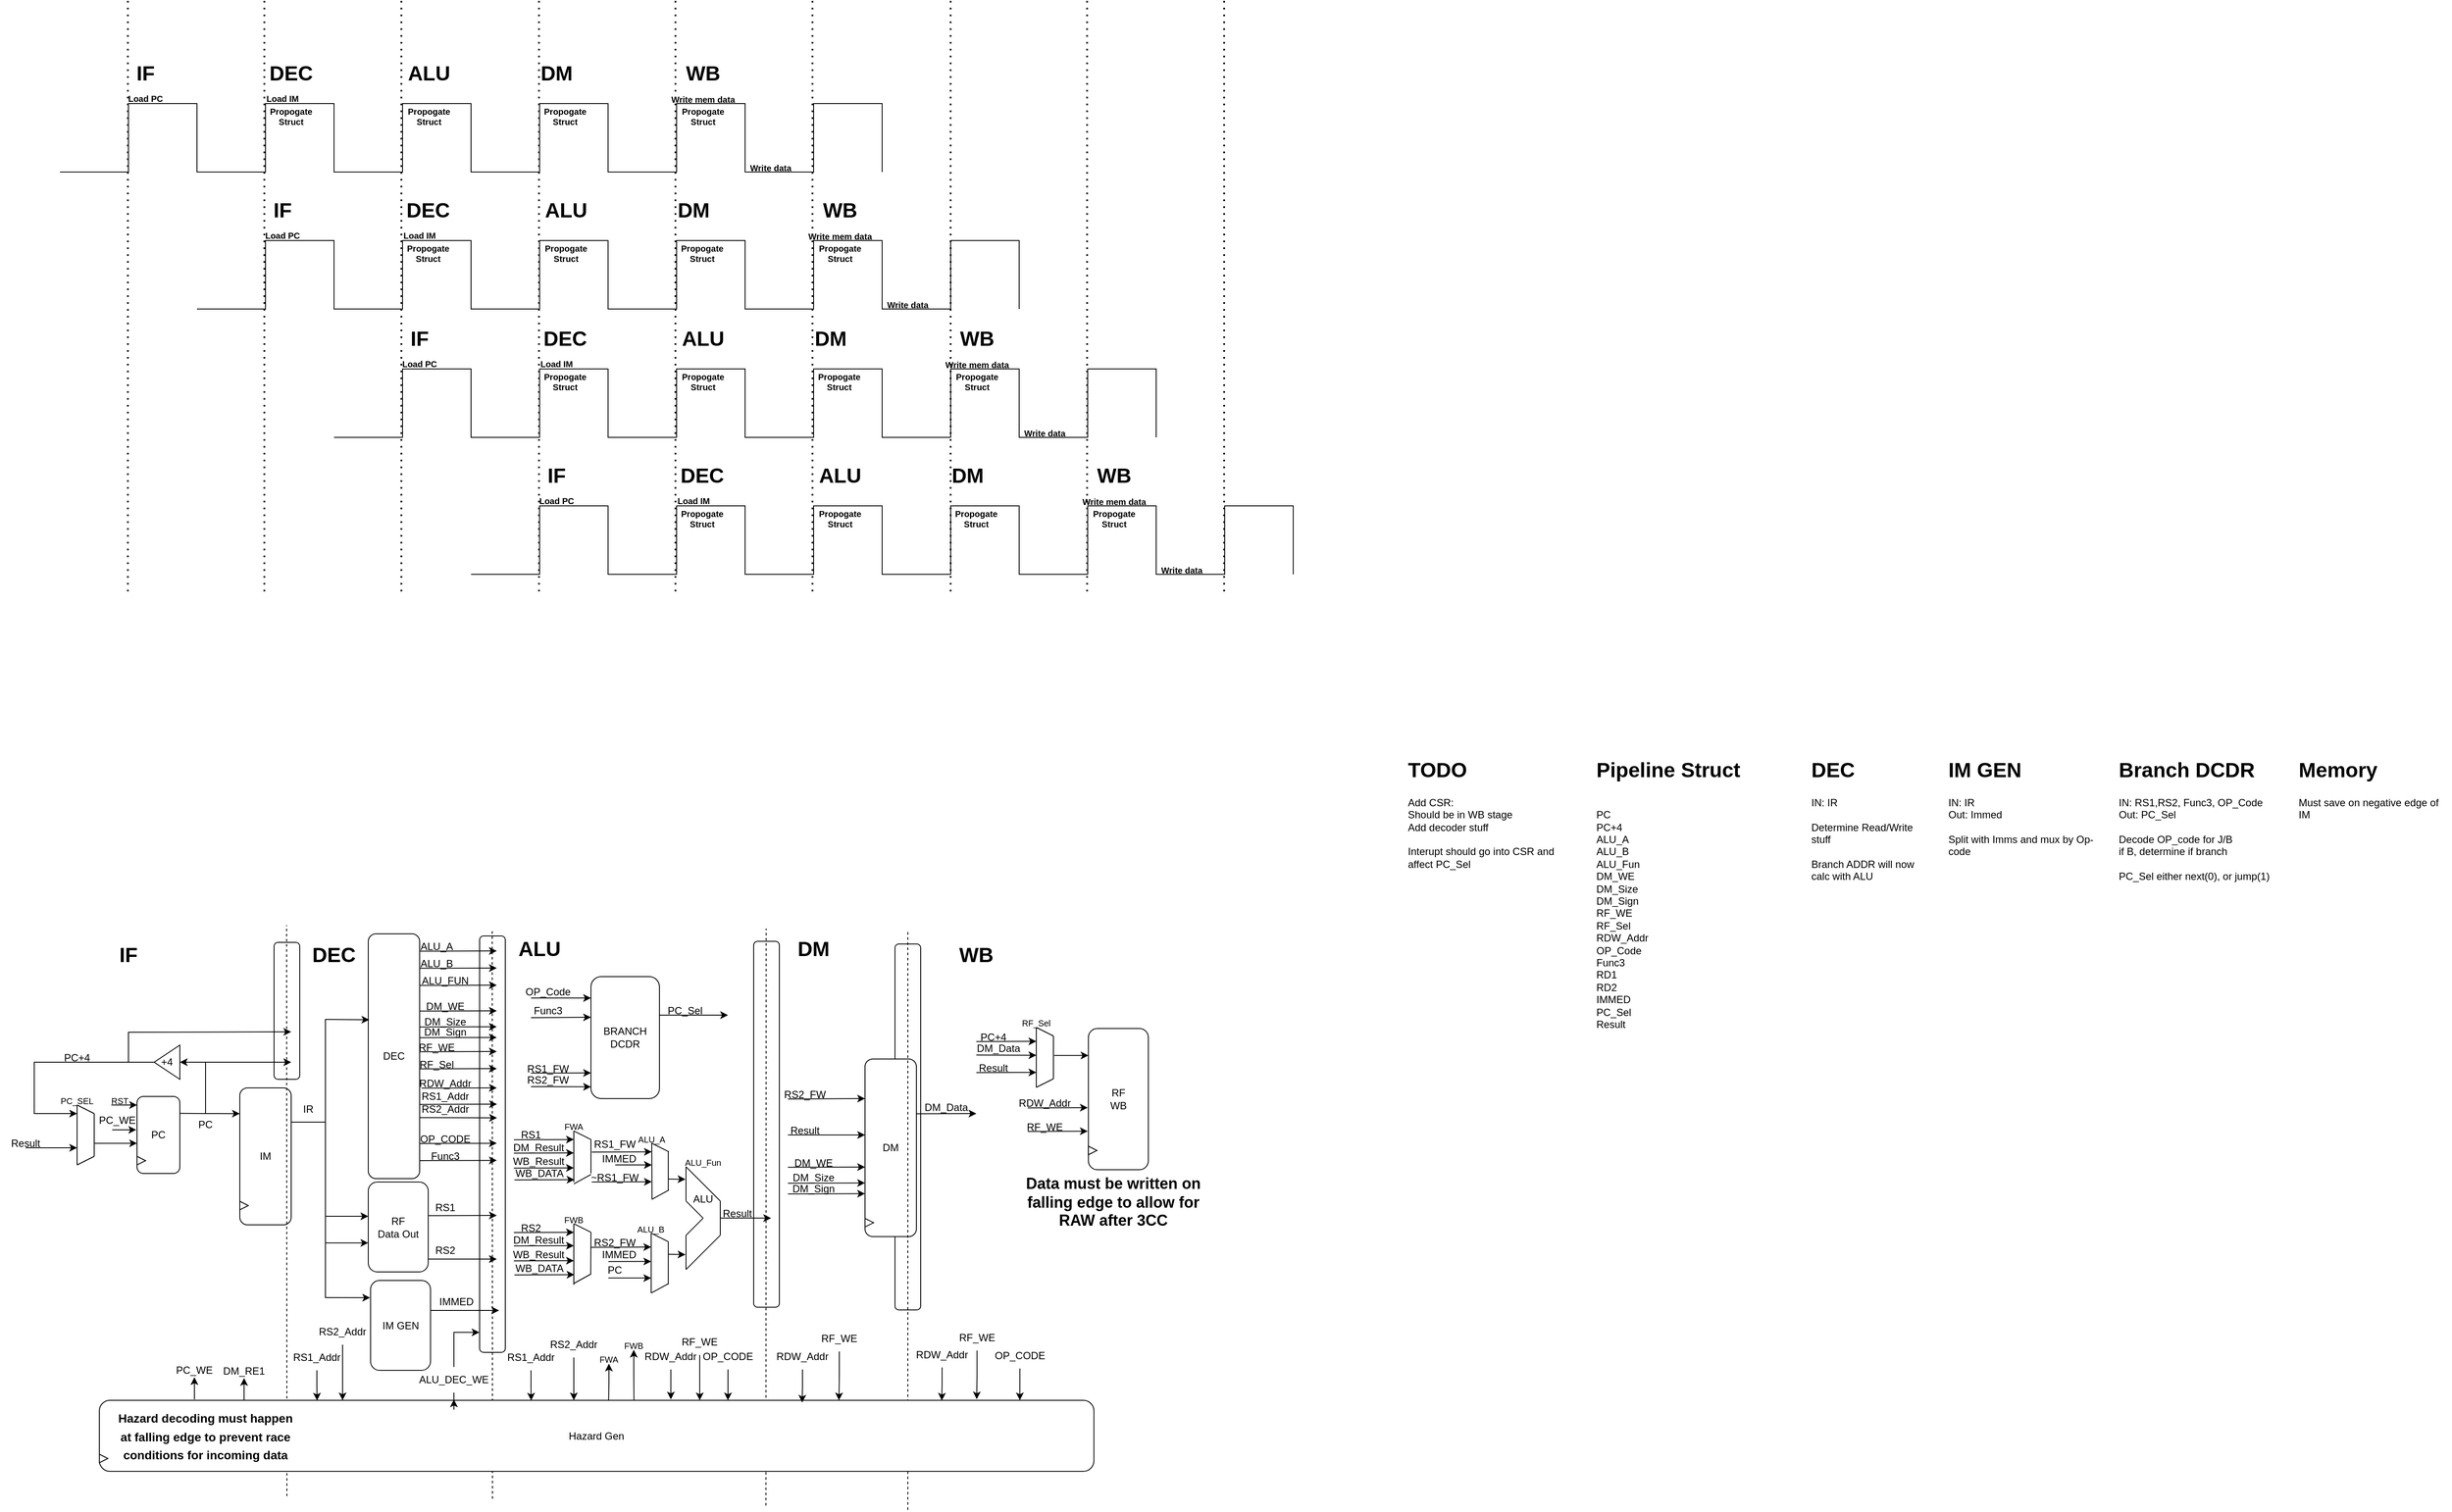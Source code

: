 <mxfile version="26.2.14">
  <diagram name="Page-1" id="nz356Da8Nsvo0u7IbMGA">
    <mxGraphModel dx="2689" dy="2003" grid="0" gridSize="10" guides="1" tooltips="1" connect="1" arrows="1" fold="1" page="0" pageScale="1" pageWidth="850" pageHeight="1100" math="0" shadow="0">
      <root>
        <mxCell id="0" />
        <mxCell id="1" parent="0" />
        <mxCell id="mn1FhdhEiLRg47MHn2rC-89" value="" style="rounded=1;whiteSpace=wrap;html=1;" parent="1" vertex="1">
          <mxGeometry x="215" y="21.88" width="30" height="427.5" as="geometry" />
        </mxCell>
        <mxCell id="-3e0flf9fVzxFYR5qW1J-162" value="" style="rounded=1;whiteSpace=wrap;html=1;" parent="1" vertex="1">
          <mxGeometry x="-270" y="12.5" width="30" height="486.5" as="geometry" />
        </mxCell>
        <mxCell id="-3e0flf9fVzxFYR5qW1J-161" value="" style="rounded=1;whiteSpace=wrap;html=1;" parent="1" vertex="1">
          <mxGeometry x="-510" y="20" width="30" height="160" as="geometry" />
        </mxCell>
        <mxCell id="-3e0flf9fVzxFYR5qW1J-1" value="PC" style="rounded=1;whiteSpace=wrap;html=1;" parent="1" vertex="1">
          <mxGeometry x="-670" y="200" width="50" height="90" as="geometry" />
        </mxCell>
        <mxCell id="-3e0flf9fVzxFYR5qW1J-2" value="" style="triangle;whiteSpace=wrap;html=1;" parent="1" vertex="1">
          <mxGeometry x="-670" y="270" width="10" height="10" as="geometry" />
        </mxCell>
        <mxCell id="-3e0flf9fVzxFYR5qW1J-5" value="IM" style="rounded=1;whiteSpace=wrap;html=1;" parent="1" vertex="1">
          <mxGeometry x="-550" y="190" width="60" height="160" as="geometry" />
        </mxCell>
        <mxCell id="-3e0flf9fVzxFYR5qW1J-6" value="" style="triangle;whiteSpace=wrap;html=1;" parent="1" vertex="1">
          <mxGeometry x="-550" y="322.5" width="10" height="10" as="geometry" />
        </mxCell>
        <mxCell id="-3e0flf9fVzxFYR5qW1J-7" value="RF&lt;div&gt;Data Out&lt;/div&gt;" style="rounded=1;whiteSpace=wrap;html=1;" parent="1" vertex="1">
          <mxGeometry x="-400" y="300" width="70" height="105" as="geometry" />
        </mxCell>
        <mxCell id="-3e0flf9fVzxFYR5qW1J-12" value="" style="endArrow=none;html=1;rounded=0;" parent="1" edge="1">
          <mxGeometry width="50" height="50" relative="1" as="geometry">
            <mxPoint x="-29" y="322.18" as="sourcePoint" />
            <mxPoint x="-29" y="282.18" as="targetPoint" />
          </mxGeometry>
        </mxCell>
        <mxCell id="-3e0flf9fVzxFYR5qW1J-13" value="" style="endArrow=none;html=1;rounded=0;" parent="1" edge="1">
          <mxGeometry width="50" height="50" relative="1" as="geometry">
            <mxPoint x="-29" y="402.18" as="sourcePoint" />
            <mxPoint x="-29" y="362.18" as="targetPoint" />
          </mxGeometry>
        </mxCell>
        <mxCell id="-3e0flf9fVzxFYR5qW1J-14" value="" style="endArrow=none;html=1;rounded=0;" parent="1" edge="1">
          <mxGeometry width="50" height="50" relative="1" as="geometry">
            <mxPoint x="-9.0" y="342.18" as="sourcePoint" />
            <mxPoint x="-29" y="322.18" as="targetPoint" />
          </mxGeometry>
        </mxCell>
        <mxCell id="-3e0flf9fVzxFYR5qW1J-15" value="" style="endArrow=none;html=1;rounded=0;" parent="1" edge="1">
          <mxGeometry width="50" height="50" relative="1" as="geometry">
            <mxPoint x="-29" y="362.18" as="sourcePoint" />
            <mxPoint x="-9.0" y="342.18" as="targetPoint" />
          </mxGeometry>
        </mxCell>
        <mxCell id="-3e0flf9fVzxFYR5qW1J-16" value="" style="endArrow=none;html=1;rounded=0;" parent="1" edge="1">
          <mxGeometry width="50" height="50" relative="1" as="geometry">
            <mxPoint x="-29" y="402.18" as="sourcePoint" />
            <mxPoint x="11.0" y="362.18" as="targetPoint" />
          </mxGeometry>
        </mxCell>
        <mxCell id="-3e0flf9fVzxFYR5qW1J-17" value="" style="endArrow=none;html=1;rounded=0;" parent="1" edge="1">
          <mxGeometry width="50" height="50" relative="1" as="geometry">
            <mxPoint x="11.0" y="322.18" as="sourcePoint" />
            <mxPoint x="-29" y="282.18" as="targetPoint" />
          </mxGeometry>
        </mxCell>
        <mxCell id="-3e0flf9fVzxFYR5qW1J-18" value="" style="endArrow=none;html=1;rounded=0;" parent="1" edge="1">
          <mxGeometry width="50" height="50" relative="1" as="geometry">
            <mxPoint x="11.0" y="362.18" as="sourcePoint" />
            <mxPoint x="11.0" y="322.18" as="targetPoint" />
          </mxGeometry>
        </mxCell>
        <mxCell id="-3e0flf9fVzxFYR5qW1J-19" value="DM" style="rounded=1;whiteSpace=wrap;html=1;" parent="1" vertex="1">
          <mxGeometry x="180" y="156.25" width="60" height="207.5" as="geometry" />
        </mxCell>
        <mxCell id="-3e0flf9fVzxFYR5qW1J-20" value="" style="triangle;whiteSpace=wrap;html=1;" parent="1" vertex="1">
          <mxGeometry x="180" y="342.5" width="10" height="10" as="geometry" />
        </mxCell>
        <mxCell id="-3e0flf9fVzxFYR5qW1J-21" value="RF&lt;div&gt;WB&lt;/div&gt;" style="rounded=1;whiteSpace=wrap;html=1;" parent="1" vertex="1">
          <mxGeometry x="440.83" y="120.63" width="70" height="165" as="geometry" />
        </mxCell>
        <mxCell id="-3e0flf9fVzxFYR5qW1J-22" value="" style="triangle;whiteSpace=wrap;html=1;" parent="1" vertex="1">
          <mxGeometry x="440.83" y="258.13" width="10" height="10" as="geometry" />
        </mxCell>
        <mxCell id="-3e0flf9fVzxFYR5qW1J-23" value="ALU" style="text;html=1;align=center;verticalAlign=middle;whiteSpace=wrap;rounded=0;" parent="1" vertex="1">
          <mxGeometry x="-39" y="304.68" width="60" height="30" as="geometry" />
        </mxCell>
        <mxCell id="-3e0flf9fVzxFYR5qW1J-25" value="" style="rounded=1;whiteSpace=wrap;html=1;" parent="1" vertex="1">
          <mxGeometry x="50" y="18.75" width="30" height="427.5" as="geometry" />
        </mxCell>
        <mxCell id="-3e0flf9fVzxFYR5qW1J-26" value="DEC" style="rounded=1;whiteSpace=wrap;html=1;" parent="1" vertex="1">
          <mxGeometry x="-400" y="10" width="60" height="286" as="geometry" />
        </mxCell>
        <mxCell id="-3e0flf9fVzxFYR5qW1J-30" value="BRANCH DCDR" style="rounded=1;whiteSpace=wrap;html=1;" parent="1" vertex="1">
          <mxGeometry x="-140" y="60" width="80" height="142.5" as="geometry" />
        </mxCell>
        <mxCell id="-3e0flf9fVzxFYR5qW1J-31" value="IM GEN" style="rounded=1;whiteSpace=wrap;html=1;" parent="1" vertex="1">
          <mxGeometry x="-397.31" y="415" width="70" height="105" as="geometry" />
        </mxCell>
        <mxCell id="-3e0flf9fVzxFYR5qW1J-32" value="&lt;h1 style=&quot;margin-top: 0px;&quot;&gt;Pipeline Struct&lt;/h1&gt;&lt;div&gt;&lt;br&gt;&lt;/div&gt;&lt;div&gt;PC&lt;/div&gt;&lt;div&gt;PC+4&lt;/div&gt;&lt;div&gt;ALU_A&lt;/div&gt;&lt;div&gt;ALU_B&lt;/div&gt;&lt;div&gt;ALU_Fun&lt;/div&gt;&lt;div&gt;DM_WE&lt;/div&gt;&lt;div&gt;DM_Size&lt;/div&gt;&lt;div&gt;DM_Sign&lt;/div&gt;&lt;div&gt;RF_WE&lt;/div&gt;&lt;div&gt;RF_Sel&lt;/div&gt;&lt;div&gt;RDW_Addr&lt;/div&gt;&lt;div&gt;OP_Code&lt;/div&gt;&lt;div&gt;Func3&lt;/div&gt;&lt;div&gt;RD1&lt;/div&gt;&lt;div&gt;RD2&lt;/div&gt;&lt;div&gt;IMMED&lt;/div&gt;&lt;div&gt;PC_Sel&lt;/div&gt;&lt;div&gt;Result&lt;/div&gt;" style="text;html=1;whiteSpace=wrap;overflow=hidden;rounded=0;" parent="1" vertex="1">
          <mxGeometry x="1032" y="-202.5" width="180" height="405" as="geometry" />
        </mxCell>
        <mxCell id="-3e0flf9fVzxFYR5qW1J-33" value="&lt;h1 style=&quot;margin-top: 0px;&quot;&gt;IM GEN&lt;/h1&gt;&lt;div&gt;IN: IR&amp;nbsp;&lt;/div&gt;&lt;div&gt;Out: Immed&lt;/div&gt;&lt;div&gt;&lt;br&gt;&lt;/div&gt;&lt;div&gt;Split with Imms and mux by Op-code&lt;/div&gt;" style="text;html=1;whiteSpace=wrap;overflow=hidden;rounded=0;" parent="1" vertex="1">
          <mxGeometry x="1442.69" y="-202.5" width="180" height="405" as="geometry" />
        </mxCell>
        <mxCell id="-3e0flf9fVzxFYR5qW1J-35" value="&lt;h1 style=&quot;margin-top: 0px;&quot;&gt;Branch DCDR&lt;/h1&gt;&lt;div&gt;IN: RS1,RS2, Func3, OP_Code&lt;/div&gt;&lt;div&gt;Out: PC_Sel&lt;/div&gt;&lt;div&gt;&lt;br&gt;&lt;/div&gt;&lt;div&gt;Decode OP_code for J/B&lt;/div&gt;&lt;div&gt;if B, determine if branch&lt;/div&gt;&lt;div&gt;&lt;br&gt;&lt;/div&gt;&lt;div&gt;PC_Sel either next(0), or jump(1)&lt;/div&gt;&lt;div&gt;&lt;br&gt;&lt;/div&gt;&lt;div&gt;&lt;br&gt;&lt;/div&gt;&lt;div&gt;&lt;br&gt;&lt;/div&gt;&lt;div&gt;&lt;br&gt;&lt;/div&gt;&lt;div&gt;&lt;br&gt;&lt;/div&gt;" style="text;html=1;whiteSpace=wrap;overflow=hidden;rounded=0;" parent="1" vertex="1">
          <mxGeometry x="1642" y="-202.5" width="180" height="360" as="geometry" />
        </mxCell>
        <mxCell id="-3e0flf9fVzxFYR5qW1J-36" value="&lt;h1 style=&quot;margin-top: 0px;&quot;&gt;DEC&lt;/h1&gt;&lt;div&gt;IN: IR&amp;nbsp;&lt;/div&gt;&lt;div&gt;&lt;br&gt;&lt;/div&gt;&lt;div&gt;Determine Read/Write stuff&lt;/div&gt;&lt;div&gt;&lt;br&gt;&lt;/div&gt;&lt;div&gt;Branch ADDR will now calc with ALU&lt;/div&gt;" style="text;html=1;whiteSpace=wrap;overflow=hidden;rounded=0;" parent="1" vertex="1">
          <mxGeometry x="1282.69" y="-202.5" width="129.31" height="405" as="geometry" />
        </mxCell>
        <mxCell id="-3e0flf9fVzxFYR5qW1J-43" style="edgeStyle=orthogonalEdgeStyle;rounded=0;orthogonalLoop=1;jettySize=auto;html=1;exitX=0;exitY=0.5;exitDx=0;exitDy=0;" parent="1" source="-3e0flf9fVzxFYR5qW1J-37" edge="1">
          <mxGeometry relative="1" as="geometry">
            <mxPoint x="-740" y="220" as="targetPoint" />
            <Array as="points">
              <mxPoint x="-790" y="160" />
              <mxPoint x="-790" y="220" />
            </Array>
          </mxGeometry>
        </mxCell>
        <mxCell id="-3e0flf9fVzxFYR5qW1J-37" value="+4" style="triangle;whiteSpace=wrap;html=1;flipH=1;" parent="1" vertex="1">
          <mxGeometry x="-650" y="140" width="30" height="40" as="geometry" />
        </mxCell>
        <mxCell id="-3e0flf9fVzxFYR5qW1J-38" value="" style="endArrow=classic;html=1;rounded=0;exitX=1.001;exitY=0.22;exitDx=0;exitDy=0;entryX=1;entryY=0.5;entryDx=0;entryDy=0;exitPerimeter=0;" parent="1" source="-3e0flf9fVzxFYR5qW1J-1" target="-3e0flf9fVzxFYR5qW1J-37" edge="1">
          <mxGeometry width="50" height="50" relative="1" as="geometry">
            <mxPoint x="-550" y="250" as="sourcePoint" />
            <mxPoint x="-570" y="223" as="targetPoint" />
            <Array as="points">
              <mxPoint x="-590" y="220" />
              <mxPoint x="-590" y="160" />
            </Array>
          </mxGeometry>
        </mxCell>
        <mxCell id="-3e0flf9fVzxFYR5qW1J-39" value="" style="endArrow=none;html=1;rounded=0;" parent="1" edge="1">
          <mxGeometry width="50" height="50" relative="1" as="geometry">
            <mxPoint x="-720" y="270" as="sourcePoint" />
            <mxPoint x="-720" y="220" as="targetPoint" />
          </mxGeometry>
        </mxCell>
        <mxCell id="-3e0flf9fVzxFYR5qW1J-40" value="" style="endArrow=none;html=1;rounded=0;" parent="1" edge="1">
          <mxGeometry width="50" height="50" relative="1" as="geometry">
            <mxPoint x="-740" y="280" as="sourcePoint" />
            <mxPoint x="-740" y="210" as="targetPoint" />
          </mxGeometry>
        </mxCell>
        <mxCell id="-3e0flf9fVzxFYR5qW1J-41" value="" style="endArrow=none;html=1;rounded=0;" parent="1" edge="1">
          <mxGeometry width="50" height="50" relative="1" as="geometry">
            <mxPoint x="-740" y="210" as="sourcePoint" />
            <mxPoint x="-720" y="220" as="targetPoint" />
          </mxGeometry>
        </mxCell>
        <mxCell id="-3e0flf9fVzxFYR5qW1J-42" value="" style="endArrow=none;html=1;rounded=0;" parent="1" edge="1">
          <mxGeometry width="50" height="50" relative="1" as="geometry">
            <mxPoint x="-740" y="280" as="sourcePoint" />
            <mxPoint x="-720" y="270" as="targetPoint" />
          </mxGeometry>
        </mxCell>
        <mxCell id="-3e0flf9fVzxFYR5qW1J-44" value="" style="endArrow=classic;html=1;rounded=0;entryX=0;entryY=0.333;entryDx=0;entryDy=0;entryPerimeter=0;" parent="1" edge="1">
          <mxGeometry width="50" height="50" relative="1" as="geometry">
            <mxPoint x="-720" y="254.74" as="sourcePoint" />
            <mxPoint x="-670" y="254.71" as="targetPoint" />
          </mxGeometry>
        </mxCell>
        <mxCell id="-3e0flf9fVzxFYR5qW1J-45" value="" style="endArrow=classic;html=1;rounded=0;" parent="1" edge="1">
          <mxGeometry width="50" height="50" relative="1" as="geometry">
            <mxPoint x="-700" y="210" as="sourcePoint" />
            <mxPoint x="-670" y="210" as="targetPoint" />
          </mxGeometry>
        </mxCell>
        <mxCell id="-3e0flf9fVzxFYR5qW1J-46" value="RST" style="text;html=1;align=center;verticalAlign=middle;whiteSpace=wrap;rounded=0;fontSize=10;" parent="1" vertex="1">
          <mxGeometry x="-710" y="200" width="40" height="10" as="geometry" />
        </mxCell>
        <mxCell id="-3e0flf9fVzxFYR5qW1J-47" value="PC_SEL" style="text;html=1;align=center;verticalAlign=middle;whiteSpace=wrap;rounded=0;fontSize=10;" parent="1" vertex="1">
          <mxGeometry x="-760" y="200" width="40" height="10" as="geometry" />
        </mxCell>
        <mxCell id="-3e0flf9fVzxFYR5qW1J-48" value="" style="endArrow=classic;html=1;rounded=0;" parent="1" edge="1">
          <mxGeometry width="50" height="50" relative="1" as="geometry">
            <mxPoint x="-800" y="260" as="sourcePoint" />
            <mxPoint x="-740" y="260" as="targetPoint" />
          </mxGeometry>
        </mxCell>
        <mxCell id="-3e0flf9fVzxFYR5qW1J-49" value="Result" style="text;html=1;align=center;verticalAlign=middle;whiteSpace=wrap;rounded=0;" parent="1" vertex="1">
          <mxGeometry x="-830" y="240" width="60" height="30" as="geometry" />
        </mxCell>
        <mxCell id="-3e0flf9fVzxFYR5qW1J-50" value="" style="endArrow=classic;html=1;rounded=0;entryX=0;entryY=0.188;entryDx=0;entryDy=0;entryPerimeter=0;" parent="1" target="-3e0flf9fVzxFYR5qW1J-5" edge="1">
          <mxGeometry width="50" height="50" relative="1" as="geometry">
            <mxPoint x="-590" y="220" as="sourcePoint" />
            <mxPoint x="-550" y="220" as="targetPoint" />
          </mxGeometry>
        </mxCell>
        <mxCell id="-3e0flf9fVzxFYR5qW1J-51" value="PC" style="text;html=1;align=center;verticalAlign=middle;whiteSpace=wrap;rounded=0;" parent="1" vertex="1">
          <mxGeometry x="-620" y="217.5" width="60" height="30" as="geometry" />
        </mxCell>
        <mxCell id="-3e0flf9fVzxFYR5qW1J-52" value="" style="endArrow=classic;html=1;rounded=0;exitX=1;exitY=0.25;exitDx=0;exitDy=0;entryX=0.019;entryY=0.351;entryDx=0;entryDy=0;entryPerimeter=0;" parent="1" source="-3e0flf9fVzxFYR5qW1J-5" target="-3e0flf9fVzxFYR5qW1J-26" edge="1">
          <mxGeometry width="50" height="50" relative="1" as="geometry">
            <mxPoint x="-490" y="230" as="sourcePoint" />
            <mxPoint x="-410" y="110" as="targetPoint" />
            <Array as="points">
              <mxPoint x="-450" y="230" />
              <mxPoint x="-450" y="110" />
            </Array>
          </mxGeometry>
        </mxCell>
        <mxCell id="-3e0flf9fVzxFYR5qW1J-54" value="" style="endArrow=none;dashed=1;html=1;rounded=0;" parent="1" edge="1">
          <mxGeometry width="50" height="50" relative="1" as="geometry">
            <mxPoint x="-495" y="667" as="sourcePoint" />
            <mxPoint x="-495.34" as="targetPoint" />
          </mxGeometry>
        </mxCell>
        <mxCell id="-3e0flf9fVzxFYR5qW1J-55" value="&lt;h1&gt;IF&lt;/h1&gt;" style="text;html=1;align=center;verticalAlign=middle;whiteSpace=wrap;rounded=0;" parent="1" vertex="1">
          <mxGeometry x="-710" y="20" width="60" height="30" as="geometry" />
        </mxCell>
        <mxCell id="-3e0flf9fVzxFYR5qW1J-56" value="" style="endArrow=classic;html=1;rounded=0;entryX=-0.008;entryY=0.192;entryDx=0;entryDy=0;entryPerimeter=0;" parent="1" target="-3e0flf9fVzxFYR5qW1J-31" edge="1">
          <mxGeometry width="50" height="50" relative="1" as="geometry">
            <mxPoint x="-490" y="230" as="sourcePoint" />
            <mxPoint x="-450" y="430" as="targetPoint" />
            <Array as="points">
              <mxPoint x="-450" y="230" />
              <mxPoint x="-450" y="435" />
            </Array>
          </mxGeometry>
        </mxCell>
        <mxCell id="-3e0flf9fVzxFYR5qW1J-57" value="" style="endArrow=classic;html=1;rounded=0;entryX=0;entryY=0.119;entryDx=0;entryDy=0;entryPerimeter=0;" parent="1" edge="1">
          <mxGeometry width="50" height="50" relative="1" as="geometry">
            <mxPoint x="-450" y="340" as="sourcePoint" />
            <mxPoint x="-400" y="339.995" as="targetPoint" />
          </mxGeometry>
        </mxCell>
        <mxCell id="-3e0flf9fVzxFYR5qW1J-58" value="" style="endArrow=classic;html=1;rounded=0;entryX=0;entryY=0.119;entryDx=0;entryDy=0;entryPerimeter=0;" parent="1" edge="1">
          <mxGeometry width="50" height="50" relative="1" as="geometry">
            <mxPoint x="-450" y="371.07" as="sourcePoint" />
            <mxPoint x="-400" y="371.07" as="targetPoint" />
          </mxGeometry>
        </mxCell>
        <mxCell id="-3e0flf9fVzxFYR5qW1J-59" value="IR" style="text;html=1;align=center;verticalAlign=middle;whiteSpace=wrap;rounded=0;" parent="1" vertex="1">
          <mxGeometry x="-500" y="200" width="60" height="30" as="geometry" />
        </mxCell>
        <mxCell id="-3e0flf9fVzxFYR5qW1J-60" value="" style="endArrow=classic;html=1;rounded=0;" parent="1" edge="1">
          <mxGeometry width="50" height="50" relative="1" as="geometry">
            <mxPoint x="-327.31" y="450" as="sourcePoint" />
            <mxPoint x="-247.31" y="450" as="targetPoint" />
          </mxGeometry>
        </mxCell>
        <mxCell id="-3e0flf9fVzxFYR5qW1J-61" value="IMMED" style="text;html=1;align=center;verticalAlign=middle;whiteSpace=wrap;rounded=0;" parent="1" vertex="1">
          <mxGeometry x="-327.31" y="425" width="60" height="30" as="geometry" />
        </mxCell>
        <mxCell id="-3e0flf9fVzxFYR5qW1J-62" value="" style="endArrow=classic;html=1;rounded=0;" parent="1" edge="1">
          <mxGeometry width="50" height="50" relative="1" as="geometry">
            <mxPoint x="-330" y="339.26" as="sourcePoint" />
            <mxPoint x="-250" y="339" as="targetPoint" />
          </mxGeometry>
        </mxCell>
        <mxCell id="-3e0flf9fVzxFYR5qW1J-63" value="" style="endArrow=classic;html=1;rounded=0;" parent="1" edge="1">
          <mxGeometry width="50" height="50" relative="1" as="geometry">
            <mxPoint x="-330" y="390" as="sourcePoint" />
            <mxPoint x="-250" y="390" as="targetPoint" />
          </mxGeometry>
        </mxCell>
        <mxCell id="-3e0flf9fVzxFYR5qW1J-64" value="RS1" style="text;html=1;align=center;verticalAlign=middle;whiteSpace=wrap;rounded=0;" parent="1" vertex="1">
          <mxGeometry x="-340" y="315" width="60" height="30" as="geometry" />
        </mxCell>
        <mxCell id="-3e0flf9fVzxFYR5qW1J-65" value="RS2" style="text;html=1;align=center;verticalAlign=middle;whiteSpace=wrap;rounded=0;" parent="1" vertex="1">
          <mxGeometry x="-340" y="365" width="60" height="30" as="geometry" />
        </mxCell>
        <mxCell id="-3e0flf9fVzxFYR5qW1J-67" value="&lt;h1&gt;DEC&lt;/h1&gt;" style="text;html=1;align=center;verticalAlign=middle;whiteSpace=wrap;rounded=0;" parent="1" vertex="1">
          <mxGeometry x="-470" y="20" width="60" height="30" as="geometry" />
        </mxCell>
        <mxCell id="-3e0flf9fVzxFYR5qW1J-69" value="" style="endArrow=none;html=1;rounded=0;" parent="1" edge="1">
          <mxGeometry width="50" height="50" relative="1" as="geometry">
            <mxPoint x="-49.69" y="309.68" as="sourcePoint" />
            <mxPoint x="-49.69" y="264.68" as="targetPoint" />
          </mxGeometry>
        </mxCell>
        <mxCell id="-3e0flf9fVzxFYR5qW1J-70" value="" style="endArrow=none;html=1;rounded=0;" parent="1" edge="1">
          <mxGeometry width="50" height="50" relative="1" as="geometry">
            <mxPoint x="-68.69" y="319.68" as="sourcePoint" />
            <mxPoint x="-69" y="254.68" as="targetPoint" />
          </mxGeometry>
        </mxCell>
        <mxCell id="-3e0flf9fVzxFYR5qW1J-71" value="" style="endArrow=none;html=1;rounded=0;" parent="1" edge="1">
          <mxGeometry width="50" height="50" relative="1" as="geometry">
            <mxPoint x="-69" y="254.68" as="sourcePoint" />
            <mxPoint x="-49" y="264.68" as="targetPoint" />
          </mxGeometry>
        </mxCell>
        <mxCell id="-3e0flf9fVzxFYR5qW1J-72" value="" style="endArrow=none;html=1;rounded=0;" parent="1" edge="1">
          <mxGeometry width="50" height="50" relative="1" as="geometry">
            <mxPoint x="-69" y="320.31" as="sourcePoint" />
            <mxPoint x="-49" y="309.31" as="targetPoint" />
          </mxGeometry>
        </mxCell>
        <mxCell id="-3e0flf9fVzxFYR5qW1J-73" value="ALU_A" style="text;html=1;align=center;verticalAlign=middle;whiteSpace=wrap;rounded=0;fontSize=10;" parent="1" vertex="1">
          <mxGeometry x="-89" y="244.68" width="40" height="10" as="geometry" />
        </mxCell>
        <mxCell id="-3e0flf9fVzxFYR5qW1J-74" value="" style="endArrow=classic;html=1;rounded=0;" parent="1" edge="1">
          <mxGeometry width="50" height="50" relative="1" as="geometry">
            <mxPoint x="-340" y="30.26" as="sourcePoint" />
            <mxPoint x="-250" y="30" as="targetPoint" />
          </mxGeometry>
        </mxCell>
        <mxCell id="-3e0flf9fVzxFYR5qW1J-75" value="ALU_A" style="text;html=1;align=center;verticalAlign=middle;whiteSpace=wrap;rounded=0;" parent="1" vertex="1">
          <mxGeometry x="-350" y="10" width="60" height="30" as="geometry" />
        </mxCell>
        <mxCell id="-3e0flf9fVzxFYR5qW1J-76" value="" style="endArrow=classic;html=1;rounded=0;" parent="1" edge="1">
          <mxGeometry width="50" height="50" relative="1" as="geometry">
            <mxPoint x="240" y="220.26" as="sourcePoint" />
            <mxPoint x="310" y="220" as="targetPoint" />
          </mxGeometry>
        </mxCell>
        <mxCell id="-3e0flf9fVzxFYR5qW1J-77" value="DM_Data" style="text;html=1;align=center;verticalAlign=middle;whiteSpace=wrap;rounded=0;" parent="1" vertex="1">
          <mxGeometry x="245" y="197.5" width="60" height="30" as="geometry" />
        </mxCell>
        <mxCell id="-3e0flf9fVzxFYR5qW1J-78" value="" style="endArrow=classic;html=1;rounded=0;" parent="1" edge="1">
          <mxGeometry width="50" height="50" relative="1" as="geometry">
            <mxPoint x="-340" y="50.26" as="sourcePoint" />
            <mxPoint x="-250" y="50" as="targetPoint" />
          </mxGeometry>
        </mxCell>
        <mxCell id="-3e0flf9fVzxFYR5qW1J-79" value="ALU_B" style="text;html=1;align=center;verticalAlign=middle;whiteSpace=wrap;rounded=0;" parent="1" vertex="1">
          <mxGeometry x="-350" y="30" width="60" height="30" as="geometry" />
        </mxCell>
        <mxCell id="-3e0flf9fVzxFYR5qW1J-80" value="" style="endArrow=classic;html=1;rounded=0;" parent="1" edge="1">
          <mxGeometry width="50" height="50" relative="1" as="geometry">
            <mxPoint x="-340" y="70.26" as="sourcePoint" />
            <mxPoint x="-250" y="70" as="targetPoint" />
          </mxGeometry>
        </mxCell>
        <mxCell id="-3e0flf9fVzxFYR5qW1J-81" value="ALU_FUN" style="text;html=1;align=center;verticalAlign=middle;whiteSpace=wrap;rounded=0;" parent="1" vertex="1">
          <mxGeometry x="-340" y="50" width="60" height="30" as="geometry" />
        </mxCell>
        <mxCell id="-3e0flf9fVzxFYR5qW1J-82" value="" style="endArrow=classic;html=1;rounded=0;" parent="1" edge="1">
          <mxGeometry width="50" height="50" relative="1" as="geometry">
            <mxPoint x="-340" y="254.94" as="sourcePoint" />
            <mxPoint x="-250" y="254.68" as="targetPoint" />
          </mxGeometry>
        </mxCell>
        <mxCell id="-3e0flf9fVzxFYR5qW1J-83" value="OP_CODE" style="text;html=1;align=center;verticalAlign=middle;whiteSpace=wrap;rounded=0;" parent="1" vertex="1">
          <mxGeometry x="-340" y="234.68" width="60" height="30" as="geometry" />
        </mxCell>
        <mxCell id="-3e0flf9fVzxFYR5qW1J-84" value="" style="endArrow=classic;html=1;rounded=0;" parent="1" edge="1">
          <mxGeometry width="50" height="50" relative="1" as="geometry">
            <mxPoint x="-340" y="274.94" as="sourcePoint" />
            <mxPoint x="-250" y="274.68" as="targetPoint" />
          </mxGeometry>
        </mxCell>
        <mxCell id="-3e0flf9fVzxFYR5qW1J-85" value="Func3" style="text;html=1;align=center;verticalAlign=middle;whiteSpace=wrap;rounded=0;" parent="1" vertex="1">
          <mxGeometry x="-340" y="254.68" width="60" height="30" as="geometry" />
        </mxCell>
        <mxCell id="-3e0flf9fVzxFYR5qW1J-87" value="" style="endArrow=classic;html=1;rounded=0;" parent="1" edge="1">
          <mxGeometry width="50" height="50" relative="1" as="geometry">
            <mxPoint x="-340" y="100.26" as="sourcePoint" />
            <mxPoint x="-250" y="100" as="targetPoint" />
          </mxGeometry>
        </mxCell>
        <mxCell id="-3e0flf9fVzxFYR5qW1J-88" value="DM_WE" style="text;html=1;align=center;verticalAlign=middle;whiteSpace=wrap;rounded=0;" parent="1" vertex="1">
          <mxGeometry x="-340" y="80" width="60" height="30" as="geometry" />
        </mxCell>
        <mxCell id="-3e0flf9fVzxFYR5qW1J-89" value="" style="endArrow=classic;html=1;rounded=0;" parent="1" edge="1">
          <mxGeometry width="50" height="50" relative="1" as="geometry">
            <mxPoint x="-340" y="118.84" as="sourcePoint" />
            <mxPoint x="-250" y="118.58" as="targetPoint" />
          </mxGeometry>
        </mxCell>
        <mxCell id="-3e0flf9fVzxFYR5qW1J-90" value="DM_Size" style="text;html=1;align=center;verticalAlign=middle;whiteSpace=wrap;rounded=0;" parent="1" vertex="1">
          <mxGeometry x="-340" y="97.5" width="60" height="30" as="geometry" />
        </mxCell>
        <mxCell id="-3e0flf9fVzxFYR5qW1J-91" value="" style="endArrow=classic;html=1;rounded=0;" parent="1" edge="1">
          <mxGeometry width="50" height="50" relative="1" as="geometry">
            <mxPoint x="-340" y="131.34" as="sourcePoint" />
            <mxPoint x="-250" y="131.08" as="targetPoint" />
          </mxGeometry>
        </mxCell>
        <mxCell id="-3e0flf9fVzxFYR5qW1J-92" value="DM_Sign" style="text;html=1;align=center;verticalAlign=middle;whiteSpace=wrap;rounded=0;" parent="1" vertex="1">
          <mxGeometry x="-340" y="110" width="60" height="30" as="geometry" />
        </mxCell>
        <mxCell id="-3e0flf9fVzxFYR5qW1J-98" value="" style="endArrow=classic;html=1;rounded=0;" parent="1" edge="1">
          <mxGeometry width="50" height="50" relative="1" as="geometry">
            <mxPoint x="-340" y="147.76" as="sourcePoint" />
            <mxPoint x="-250" y="147.5" as="targetPoint" />
          </mxGeometry>
        </mxCell>
        <mxCell id="-3e0flf9fVzxFYR5qW1J-99" value="RF_WE" style="text;html=1;align=center;verticalAlign=middle;whiteSpace=wrap;rounded=0;" parent="1" vertex="1">
          <mxGeometry x="-350" y="127.5" width="60" height="30" as="geometry" />
        </mxCell>
        <mxCell id="-3e0flf9fVzxFYR5qW1J-100" value="" style="endArrow=classic;html=1;rounded=0;" parent="1" edge="1">
          <mxGeometry width="50" height="50" relative="1" as="geometry">
            <mxPoint x="-340" y="167.76" as="sourcePoint" />
            <mxPoint x="-250" y="167.5" as="targetPoint" />
          </mxGeometry>
        </mxCell>
        <mxCell id="-3e0flf9fVzxFYR5qW1J-101" value="RF_Sel" style="text;html=1;align=center;verticalAlign=middle;whiteSpace=wrap;rounded=0;" parent="1" vertex="1">
          <mxGeometry x="-350" y="147.5" width="60" height="30" as="geometry" />
        </mxCell>
        <mxCell id="-3e0flf9fVzxFYR5qW1J-104" value="" style="endArrow=classic;html=1;rounded=0;" parent="1" edge="1">
          <mxGeometry width="50" height="50" relative="1" as="geometry">
            <mxPoint x="-60" y="105" as="sourcePoint" />
            <mxPoint x="20" y="105" as="targetPoint" />
          </mxGeometry>
        </mxCell>
        <mxCell id="-3e0flf9fVzxFYR5qW1J-105" value="PC_Sel" style="text;html=1;align=center;verticalAlign=middle;whiteSpace=wrap;rounded=0;" parent="1" vertex="1">
          <mxGeometry x="-60" y="85" width="60" height="30" as="geometry" />
        </mxCell>
        <mxCell id="-3e0flf9fVzxFYR5qW1J-108" value="PC+4" style="text;html=1;align=center;verticalAlign=middle;whiteSpace=wrap;rounded=0;" parent="1" vertex="1">
          <mxGeometry x="-770" y="140" width="60" height="30" as="geometry" />
        </mxCell>
        <mxCell id="-3e0flf9fVzxFYR5qW1J-111" value="&lt;h1 style=&quot;margin-top: 0px;&quot;&gt;TODO&lt;/h1&gt;&lt;div&gt;Add CSR:&amp;nbsp;&lt;/div&gt;&lt;div&gt;Should be in WB stage&lt;/div&gt;&lt;div&gt;Add decoder stuff&amp;nbsp;&lt;/div&gt;&lt;div&gt;&lt;br&gt;&lt;/div&gt;&lt;div&gt;Interupt should go into CSR and affect PC_Sel&lt;/div&gt;&lt;div&gt;&lt;br&gt;&lt;/div&gt;&lt;div&gt;&lt;br&gt;&lt;/div&gt;" style="text;html=1;whiteSpace=wrap;overflow=hidden;rounded=0;" parent="1" vertex="1">
          <mxGeometry x="812" y="-202.5" width="180" height="405" as="geometry" />
        </mxCell>
        <mxCell id="-3e0flf9fVzxFYR5qW1J-112" value="" style="endArrow=classic;html=1;rounded=0;" parent="1" edge="1">
          <mxGeometry width="50" height="50" relative="1" as="geometry">
            <mxPoint x="-210" y="85" as="sourcePoint" />
            <mxPoint x="-140" y="85" as="targetPoint" />
          </mxGeometry>
        </mxCell>
        <mxCell id="-3e0flf9fVzxFYR5qW1J-113" value="OP_Code" style="text;html=1;align=center;verticalAlign=middle;whiteSpace=wrap;rounded=0;" parent="1" vertex="1">
          <mxGeometry x="-220" y="62.5" width="60" height="30" as="geometry" />
        </mxCell>
        <mxCell id="-3e0flf9fVzxFYR5qW1J-114" value="" style="endArrow=classic;html=1;rounded=0;" parent="1" edge="1">
          <mxGeometry width="50" height="50" relative="1" as="geometry">
            <mxPoint x="-210" y="108" as="sourcePoint" />
            <mxPoint x="-140" y="107.5" as="targetPoint" />
          </mxGeometry>
        </mxCell>
        <mxCell id="-3e0flf9fVzxFYR5qW1J-115" value="Func3" style="text;html=1;align=center;verticalAlign=middle;whiteSpace=wrap;rounded=0;" parent="1" vertex="1">
          <mxGeometry x="-220" y="85" width="60" height="30" as="geometry" />
        </mxCell>
        <mxCell id="-3e0flf9fVzxFYR5qW1J-117" value="" style="endArrow=classic;html=1;rounded=0;" parent="1" edge="1">
          <mxGeometry width="50" height="50" relative="1" as="geometry">
            <mxPoint x="-210" y="172.76" as="sourcePoint" />
            <mxPoint x="-140" y="172.5" as="targetPoint" />
          </mxGeometry>
        </mxCell>
        <mxCell id="-3e0flf9fVzxFYR5qW1J-118" value="" style="endArrow=classic;html=1;rounded=0;" parent="1" edge="1">
          <mxGeometry width="50" height="50" relative="1" as="geometry">
            <mxPoint x="-210" y="188.47" as="sourcePoint" />
            <mxPoint x="-140" y="188.75" as="targetPoint" />
          </mxGeometry>
        </mxCell>
        <mxCell id="-3e0flf9fVzxFYR5qW1J-119" value="RS1_FW" style="text;html=1;align=center;verticalAlign=middle;whiteSpace=wrap;rounded=0;" parent="1" vertex="1">
          <mxGeometry x="-220" y="152.5" width="60" height="30" as="geometry" />
        </mxCell>
        <mxCell id="-3e0flf9fVzxFYR5qW1J-120" value="RS2_FW" style="text;html=1;align=center;verticalAlign=middle;whiteSpace=wrap;rounded=0;" parent="1" vertex="1">
          <mxGeometry x="-220" y="166.25" width="60" height="30" as="geometry" />
        </mxCell>
        <mxCell id="-3e0flf9fVzxFYR5qW1J-122" value="ALU_Fun" style="text;html=1;align=center;verticalAlign=middle;whiteSpace=wrap;rounded=0;fontSize=10;" parent="1" vertex="1">
          <mxGeometry x="-29" y="272.18" width="40" height="10" as="geometry" />
        </mxCell>
        <mxCell id="-3e0flf9fVzxFYR5qW1J-123" value="" style="endArrow=none;html=1;rounded=0;" parent="1" edge="1">
          <mxGeometry width="50" height="50" relative="1" as="geometry">
            <mxPoint x="-49.69" y="419.68" as="sourcePoint" />
            <mxPoint x="-49.69" y="369.68" as="targetPoint" />
          </mxGeometry>
        </mxCell>
        <mxCell id="-3e0flf9fVzxFYR5qW1J-124" value="" style="endArrow=none;html=1;rounded=0;" parent="1" edge="1">
          <mxGeometry width="50" height="50" relative="1" as="geometry">
            <mxPoint x="-69.69" y="429.68" as="sourcePoint" />
            <mxPoint x="-69.69" y="359.68" as="targetPoint" />
          </mxGeometry>
        </mxCell>
        <mxCell id="-3e0flf9fVzxFYR5qW1J-125" value="" style="endArrow=none;html=1;rounded=0;" parent="1" edge="1">
          <mxGeometry width="50" height="50" relative="1" as="geometry">
            <mxPoint x="-69.69" y="359.68" as="sourcePoint" />
            <mxPoint x="-49.69" y="369.68" as="targetPoint" />
          </mxGeometry>
        </mxCell>
        <mxCell id="-3e0flf9fVzxFYR5qW1J-126" value="" style="endArrow=none;html=1;rounded=0;" parent="1" edge="1">
          <mxGeometry width="50" height="50" relative="1" as="geometry">
            <mxPoint x="-69.69" y="429.68" as="sourcePoint" />
            <mxPoint x="-49.69" y="418.81" as="targetPoint" />
          </mxGeometry>
        </mxCell>
        <mxCell id="-3e0flf9fVzxFYR5qW1J-127" value="ALU_B" style="text;html=1;align=center;verticalAlign=middle;whiteSpace=wrap;rounded=0;fontSize=10;" parent="1" vertex="1">
          <mxGeometry x="-89.69" y="349.68" width="40" height="10" as="geometry" />
        </mxCell>
        <mxCell id="-3e0flf9fVzxFYR5qW1J-128" value="" style="endArrow=classic;html=1;rounded=0;" parent="1" edge="1">
          <mxGeometry width="50" height="50" relative="1" as="geometry">
            <mxPoint x="-139" y="264.94" as="sourcePoint" />
            <mxPoint x="-69" y="264.68" as="targetPoint" />
          </mxGeometry>
        </mxCell>
        <mxCell id="-3e0flf9fVzxFYR5qW1J-129" value="" style="endArrow=classic;html=1;rounded=0;exitX=0.5;exitY=0;exitDx=0;exitDy=0;" parent="1" source="-3e0flf9fVzxFYR5qW1J-142" edge="1">
          <mxGeometry width="50" height="50" relative="1" as="geometry">
            <mxPoint x="-139" y="280.65" as="sourcePoint" />
            <mxPoint x="-69" y="280" as="targetPoint" />
          </mxGeometry>
        </mxCell>
        <mxCell id="-3e0flf9fVzxFYR5qW1J-130" value="RS1_FW" style="text;html=1;align=center;verticalAlign=middle;whiteSpace=wrap;rounded=0;" parent="1" vertex="1">
          <mxGeometry x="-141.69" y="240.75" width="60" height="30" as="geometry" />
        </mxCell>
        <mxCell id="-3e0flf9fVzxFYR5qW1J-131" value="IMMED" style="text;html=1;align=center;verticalAlign=middle;whiteSpace=wrap;rounded=0;" parent="1" vertex="1">
          <mxGeometry x="-136.69" y="258.44" width="60" height="30" as="geometry" />
        </mxCell>
        <mxCell id="-3e0flf9fVzxFYR5qW1J-132" value="" style="endArrow=classic;html=1;rounded=0;" parent="1" edge="1">
          <mxGeometry width="50" height="50" relative="1" as="geometry">
            <mxPoint x="-139.69" y="376.19" as="sourcePoint" />
            <mxPoint x="-69.69" y="375.93" as="targetPoint" />
          </mxGeometry>
        </mxCell>
        <mxCell id="-3e0flf9fVzxFYR5qW1J-133" value="" style="endArrow=classic;html=1;rounded=0;exitX=0.367;exitY=0.167;exitDx=0;exitDy=0;exitPerimeter=0;" parent="1" source="-3e0flf9fVzxFYR5qW1J-156" edge="1">
          <mxGeometry width="50" height="50" relative="1" as="geometry">
            <mxPoint x="-139.69" y="391.9" as="sourcePoint" />
            <mxPoint x="-69.69" y="392.81" as="targetPoint" />
          </mxGeometry>
        </mxCell>
        <mxCell id="-3e0flf9fVzxFYR5qW1J-134" value="RS2_FW" style="text;html=1;align=center;verticalAlign=middle;whiteSpace=wrap;rounded=0;" parent="1" vertex="1">
          <mxGeometry x="-141.69" y="355.93" width="60" height="30" as="geometry" />
        </mxCell>
        <mxCell id="-3e0flf9fVzxFYR5qW1J-135" value="IMMED" style="text;html=1;align=center;verticalAlign=middle;whiteSpace=wrap;rounded=0;" parent="1" vertex="1">
          <mxGeometry x="-136.69" y="369.61" width="60" height="30" as="geometry" />
        </mxCell>
        <mxCell id="-3e0flf9fVzxFYR5qW1J-140" value="" style="endArrow=classic;html=1;rounded=0;" parent="1" edge="1">
          <mxGeometry width="50" height="50" relative="1" as="geometry">
            <mxPoint x="-139" y="299.94" as="sourcePoint" />
            <mxPoint x="-69" y="299.68" as="targetPoint" />
          </mxGeometry>
        </mxCell>
        <mxCell id="-3e0flf9fVzxFYR5qW1J-142" value="~RS1_FW" style="text;html=1;align=center;verticalAlign=middle;whiteSpace=wrap;rounded=0;" parent="1" vertex="1">
          <mxGeometry x="-141.69" y="280" width="60" height="30" as="geometry" />
        </mxCell>
        <mxCell id="-3e0flf9fVzxFYR5qW1J-144" value="" style="endArrow=classic;html=1;rounded=0;" parent="1" edge="1">
          <mxGeometry width="50" height="50" relative="1" as="geometry">
            <mxPoint x="-49.69" y="296.49" as="sourcePoint" />
            <mxPoint x="-29.69" y="296.81" as="targetPoint" />
          </mxGeometry>
        </mxCell>
        <mxCell id="-3e0flf9fVzxFYR5qW1J-149" value="" style="endArrow=classic;html=1;rounded=0;" parent="1" edge="1">
          <mxGeometry width="50" height="50" relative="1" as="geometry">
            <mxPoint x="-49.69" y="384.34" as="sourcePoint" />
            <mxPoint x="-29.69" y="384.81" as="targetPoint" />
          </mxGeometry>
        </mxCell>
        <mxCell id="-3e0flf9fVzxFYR5qW1J-150" value="" style="endArrow=classic;html=1;rounded=0;" parent="1" edge="1">
          <mxGeometry width="50" height="50" relative="1" as="geometry">
            <mxPoint x="11.31" y="342.18" as="sourcePoint" />
            <mxPoint x="70.31" y="342.18" as="targetPoint" />
          </mxGeometry>
        </mxCell>
        <mxCell id="-3e0flf9fVzxFYR5qW1J-151" value="Result" style="text;html=1;align=center;verticalAlign=middle;whiteSpace=wrap;rounded=0;" parent="1" vertex="1">
          <mxGeometry x="1.0" y="322.18" width="60" height="30" as="geometry" />
        </mxCell>
        <mxCell id="-3e0flf9fVzxFYR5qW1J-154" value="" style="endArrow=classic;html=1;rounded=0;exitX=0.367;exitY=0.812;exitDx=0;exitDy=0;exitPerimeter=0;" parent="1" source="-3e0flf9fVzxFYR5qW1J-156" edge="1">
          <mxGeometry width="50" height="50" relative="1" as="geometry">
            <mxPoint x="-139.69" y="412.44" as="sourcePoint" />
            <mxPoint x="-69.69" y="412.18" as="targetPoint" />
          </mxGeometry>
        </mxCell>
        <mxCell id="-3e0flf9fVzxFYR5qW1J-156" value="PC" style="text;html=1;align=center;verticalAlign=middle;whiteSpace=wrap;rounded=0;" parent="1" vertex="1">
          <mxGeometry x="-141.69" y="387.81" width="60" height="30" as="geometry" />
        </mxCell>
        <mxCell id="-3e0flf9fVzxFYR5qW1J-158" value="" style="endArrow=classic;html=1;rounded=0;" parent="1" edge="1">
          <mxGeometry width="50" height="50" relative="1" as="geometry">
            <mxPoint x="-590" y="160" as="sourcePoint" />
            <mxPoint x="-490" y="160" as="targetPoint" />
          </mxGeometry>
        </mxCell>
        <mxCell id="-3e0flf9fVzxFYR5qW1J-159" value="" style="endArrow=classic;html=1;rounded=0;" parent="1" edge="1">
          <mxGeometry width="50" height="50" relative="1" as="geometry">
            <mxPoint x="-680" y="160" as="sourcePoint" />
            <mxPoint x="-490" y="124.5" as="targetPoint" />
            <Array as="points">
              <mxPoint x="-680" y="125" />
            </Array>
          </mxGeometry>
        </mxCell>
        <mxCell id="-3e0flf9fVzxFYR5qW1J-163" value="" style="endArrow=none;dashed=1;html=1;rounded=0;" parent="1" edge="1">
          <mxGeometry width="50" height="50" relative="1" as="geometry">
            <mxPoint x="-255" y="670" as="sourcePoint" />
            <mxPoint x="-255.29" y="5" as="targetPoint" />
          </mxGeometry>
        </mxCell>
        <mxCell id="-3e0flf9fVzxFYR5qW1J-164" value="" style="endArrow=none;dashed=1;html=1;rounded=0;" parent="1" edge="1">
          <mxGeometry width="50" height="50" relative="1" as="geometry">
            <mxPoint x="64.31" y="677.93" as="sourcePoint" />
            <mxPoint x="64.58" y="3.93" as="targetPoint" />
          </mxGeometry>
        </mxCell>
        <mxCell id="-3e0flf9fVzxFYR5qW1J-166" value="" style="endArrow=classic;html=1;rounded=0;" parent="1" edge="1">
          <mxGeometry width="50" height="50" relative="1" as="geometry">
            <mxPoint x="90" y="203" as="sourcePoint" />
            <mxPoint x="180" y="202.5" as="targetPoint" />
          </mxGeometry>
        </mxCell>
        <mxCell id="-3e0flf9fVzxFYR5qW1J-167" value="RS2_FW" style="text;html=1;align=center;verticalAlign=middle;whiteSpace=wrap;rounded=0;" parent="1" vertex="1">
          <mxGeometry x="80" y="182.5" width="60" height="30" as="geometry" />
        </mxCell>
        <mxCell id="-3e0flf9fVzxFYR5qW1J-168" value="" style="endArrow=classic;html=1;rounded=0;" parent="1" edge="1">
          <mxGeometry width="50" height="50" relative="1" as="geometry">
            <mxPoint x="90" y="245" as="sourcePoint" />
            <mxPoint x="180" y="245" as="targetPoint" />
          </mxGeometry>
        </mxCell>
        <mxCell id="-3e0flf9fVzxFYR5qW1J-169" value="Result" style="text;html=1;align=center;verticalAlign=middle;whiteSpace=wrap;rounded=0;" parent="1" vertex="1">
          <mxGeometry x="80" y="225" width="60" height="30" as="geometry" />
        </mxCell>
        <mxCell id="-3e0flf9fVzxFYR5qW1J-172" value="" style="endArrow=classic;html=1;rounded=0;" parent="1" edge="1">
          <mxGeometry width="50" height="50" relative="1" as="geometry">
            <mxPoint x="90" y="282.76" as="sourcePoint" />
            <mxPoint x="180" y="282.5" as="targetPoint" />
          </mxGeometry>
        </mxCell>
        <mxCell id="-3e0flf9fVzxFYR5qW1J-173" value="DM_WE" style="text;html=1;align=center;verticalAlign=middle;whiteSpace=wrap;rounded=0;" parent="1" vertex="1">
          <mxGeometry x="90" y="262.5" width="60" height="30" as="geometry" />
        </mxCell>
        <mxCell id="-3e0flf9fVzxFYR5qW1J-174" value="" style="endArrow=classic;html=1;rounded=0;" parent="1" edge="1">
          <mxGeometry width="50" height="50" relative="1" as="geometry">
            <mxPoint x="90" y="301.34" as="sourcePoint" />
            <mxPoint x="180" y="301.08" as="targetPoint" />
          </mxGeometry>
        </mxCell>
        <mxCell id="-3e0flf9fVzxFYR5qW1J-175" value="DM_Size" style="text;html=1;align=center;verticalAlign=middle;whiteSpace=wrap;rounded=0;" parent="1" vertex="1">
          <mxGeometry x="90" y="280" width="60" height="30" as="geometry" />
        </mxCell>
        <mxCell id="-3e0flf9fVzxFYR5qW1J-176" value="" style="endArrow=classic;html=1;rounded=0;" parent="1" edge="1">
          <mxGeometry width="50" height="50" relative="1" as="geometry">
            <mxPoint x="90" y="313.84" as="sourcePoint" />
            <mxPoint x="180" y="313.58" as="targetPoint" />
          </mxGeometry>
        </mxCell>
        <mxCell id="-3e0flf9fVzxFYR5qW1J-177" value="DM_Sign" style="text;html=1;align=center;verticalAlign=middle;whiteSpace=wrap;rounded=0;" parent="1" vertex="1">
          <mxGeometry x="90" y="292.5" width="60" height="30" as="geometry" />
        </mxCell>
        <mxCell id="-3e0flf9fVzxFYR5qW1J-179" value="" style="endArrow=none;dashed=1;html=1;rounded=0;" parent="1" edge="1">
          <mxGeometry width="50" height="50" relative="1" as="geometry">
            <mxPoint x="230" y="683" as="sourcePoint" />
            <mxPoint x="230" y="5" as="targetPoint" />
          </mxGeometry>
        </mxCell>
        <mxCell id="-3e0flf9fVzxFYR5qW1J-180" value="" style="endArrow=none;html=1;rounded=0;" parent="1" edge="1">
          <mxGeometry width="50" height="50" relative="1" as="geometry">
            <mxPoint x="400.0" y="179.38" as="sourcePoint" />
            <mxPoint x="400.0" y="129.38" as="targetPoint" />
          </mxGeometry>
        </mxCell>
        <mxCell id="-3e0flf9fVzxFYR5qW1J-181" value="" style="endArrow=none;html=1;rounded=0;" parent="1" edge="1">
          <mxGeometry width="50" height="50" relative="1" as="geometry">
            <mxPoint x="380.0" y="189.38" as="sourcePoint" />
            <mxPoint x="380.0" y="119.38" as="targetPoint" />
          </mxGeometry>
        </mxCell>
        <mxCell id="-3e0flf9fVzxFYR5qW1J-182" value="" style="endArrow=none;html=1;rounded=0;" parent="1" edge="1">
          <mxGeometry width="50" height="50" relative="1" as="geometry">
            <mxPoint x="380.0" y="119.38" as="sourcePoint" />
            <mxPoint x="400.0" y="129.38" as="targetPoint" />
          </mxGeometry>
        </mxCell>
        <mxCell id="-3e0flf9fVzxFYR5qW1J-183" value="" style="endArrow=none;html=1;rounded=0;" parent="1" edge="1">
          <mxGeometry width="50" height="50" relative="1" as="geometry">
            <mxPoint x="380.0" y="189.38" as="sourcePoint" />
            <mxPoint x="400.0" y="179.38" as="targetPoint" />
          </mxGeometry>
        </mxCell>
        <mxCell id="-3e0flf9fVzxFYR5qW1J-184" value="RF_Sel" style="text;html=1;align=center;verticalAlign=middle;whiteSpace=wrap;rounded=0;fontSize=10;" parent="1" vertex="1">
          <mxGeometry x="360.0" y="109.38" width="40" height="10" as="geometry" />
        </mxCell>
        <mxCell id="-3e0flf9fVzxFYR5qW1J-185" value="" style="endArrow=classic;html=1;rounded=0;" parent="1" edge="1">
          <mxGeometry width="50" height="50" relative="1" as="geometry">
            <mxPoint x="310.0" y="135.89" as="sourcePoint" />
            <mxPoint x="380.0" y="135.63" as="targetPoint" />
          </mxGeometry>
        </mxCell>
        <mxCell id="-3e0flf9fVzxFYR5qW1J-186" value="" style="endArrow=classic;html=1;rounded=0;" parent="1" edge="1">
          <mxGeometry width="50" height="50" relative="1" as="geometry">
            <mxPoint x="310.0" y="151.6" as="sourcePoint" />
            <mxPoint x="380.0" y="151.88" as="targetPoint" />
          </mxGeometry>
        </mxCell>
        <mxCell id="-3e0flf9fVzxFYR5qW1J-187" value="PC+4" style="text;html=1;align=center;verticalAlign=middle;whiteSpace=wrap;rounded=0;" parent="1" vertex="1">
          <mxGeometry x="300.0" y="115.63" width="60" height="30" as="geometry" />
        </mxCell>
        <mxCell id="-3e0flf9fVzxFYR5qW1J-188" value="DM_Data" style="text;html=1;align=center;verticalAlign=middle;whiteSpace=wrap;rounded=0;" parent="1" vertex="1">
          <mxGeometry x="305.83" y="129.38" width="60" height="30" as="geometry" />
        </mxCell>
        <mxCell id="-3e0flf9fVzxFYR5qW1J-189" value="" style="endArrow=classic;html=1;rounded=0;" parent="1" edge="1">
          <mxGeometry width="50" height="50" relative="1" as="geometry">
            <mxPoint x="310.0" y="172.14" as="sourcePoint" />
            <mxPoint x="380.0" y="171.88" as="targetPoint" />
          </mxGeometry>
        </mxCell>
        <mxCell id="-3e0flf9fVzxFYR5qW1J-190" value="Result" style="text;html=1;align=center;verticalAlign=middle;whiteSpace=wrap;rounded=0;" parent="1" vertex="1">
          <mxGeometry x="300.0" y="151.88" width="60" height="30" as="geometry" />
        </mxCell>
        <mxCell id="-3e0flf9fVzxFYR5qW1J-191" value="" style="endArrow=classic;html=1;rounded=0;" parent="1" edge="1">
          <mxGeometry width="50" height="50" relative="1" as="geometry">
            <mxPoint x="400.83" y="152.13" as="sourcePoint" />
            <mxPoint x="440.83" y="152.13" as="targetPoint" />
          </mxGeometry>
        </mxCell>
        <mxCell id="-3e0flf9fVzxFYR5qW1J-193" value="" style="endArrow=classic;html=1;rounded=0;" parent="1" edge="1">
          <mxGeometry width="50" height="50" relative="1" as="geometry">
            <mxPoint x="370.0" y="240.89" as="sourcePoint" />
            <mxPoint x="440.0" y="240.63" as="targetPoint" />
          </mxGeometry>
        </mxCell>
        <mxCell id="-3e0flf9fVzxFYR5qW1J-194" value="RF_WE" style="text;html=1;align=center;verticalAlign=middle;whiteSpace=wrap;rounded=0;" parent="1" vertex="1">
          <mxGeometry x="360.0" y="220.63" width="60" height="30" as="geometry" />
        </mxCell>
        <mxCell id="-3e0flf9fVzxFYR5qW1J-195" value="" style="endArrow=classic;html=1;rounded=0;" parent="1" edge="1">
          <mxGeometry width="50" height="50" relative="1" as="geometry">
            <mxPoint x="370.0" y="213.39" as="sourcePoint" />
            <mxPoint x="440.0" y="213.13" as="targetPoint" />
          </mxGeometry>
        </mxCell>
        <mxCell id="-3e0flf9fVzxFYR5qW1J-196" value="RDW_Addr" style="text;html=1;align=center;verticalAlign=middle;whiteSpace=wrap;rounded=0;" parent="1" vertex="1">
          <mxGeometry x="360.0" y="193.13" width="60" height="30" as="geometry" />
        </mxCell>
        <mxCell id="-3e0flf9fVzxFYR5qW1J-198" value="" style="endArrow=classic;html=1;rounded=0;exitX=0.036;exitY=0.676;exitDx=0;exitDy=0;exitPerimeter=0;" parent="1" source="-3e0flf9fVzxFYR5qW1J-199" edge="1">
          <mxGeometry width="50" height="50" relative="1" as="geometry">
            <mxPoint x="-330.0" y="190.26" as="sourcePoint" />
            <mxPoint x="-250" y="190" as="targetPoint" />
          </mxGeometry>
        </mxCell>
        <mxCell id="-3e0flf9fVzxFYR5qW1J-199" value="RDW_Addr" style="text;html=1;align=center;verticalAlign=middle;whiteSpace=wrap;rounded=0;" parent="1" vertex="1">
          <mxGeometry x="-340.0" y="170" width="60" height="30" as="geometry" />
        </mxCell>
        <mxCell id="-3e0flf9fVzxFYR5qW1J-200" value="&lt;h1&gt;ALU&lt;/h1&gt;" style="text;html=1;align=center;verticalAlign=middle;whiteSpace=wrap;rounded=0;" parent="1" vertex="1">
          <mxGeometry x="-230" y="12.5" width="60" height="30" as="geometry" />
        </mxCell>
        <mxCell id="-3e0flf9fVzxFYR5qW1J-201" value="&lt;h1&gt;DM&lt;/h1&gt;" style="text;html=1;align=center;verticalAlign=middle;whiteSpace=wrap;rounded=0;" parent="1" vertex="1">
          <mxGeometry x="90" y="12.5" width="60" height="30" as="geometry" />
        </mxCell>
        <mxCell id="-3e0flf9fVzxFYR5qW1J-203" value="&lt;h1&gt;WB&lt;/h1&gt;" style="text;html=1;align=center;verticalAlign=middle;whiteSpace=wrap;rounded=0;" parent="1" vertex="1">
          <mxGeometry x="280" y="20" width="60" height="30" as="geometry" />
        </mxCell>
        <mxCell id="Tb_f7XAWQU9zw_2PWFu3-1" value="&lt;h1 style=&quot;margin-top: 0px;&quot;&gt;Memory&lt;/h1&gt;&lt;div&gt;Must save on negative edge of IM&lt;/div&gt;&lt;div&gt;&lt;br&gt;&lt;/div&gt;&lt;div&gt;&lt;br&gt;&lt;/div&gt;&lt;div&gt;&lt;br&gt;&lt;/div&gt;&lt;div&gt;&lt;br&gt;&lt;/div&gt;" style="text;html=1;whiteSpace=wrap;overflow=hidden;rounded=0;" parent="1" vertex="1">
          <mxGeometry x="1852" y="-202.5" width="180" height="360" as="geometry" />
        </mxCell>
        <mxCell id="GUHD1tyBvUcAga3-mKb6-69" value="&lt;h2&gt;Data must be written on falling edge to allow for RAW after 3CC&lt;/h2&gt;" style="text;html=1;align=center;verticalAlign=middle;whiteSpace=wrap;rounded=0;" parent="1" vertex="1">
          <mxGeometry x="360" y="240" width="220" height="167.5" as="geometry" />
        </mxCell>
        <mxCell id="p3XsPCm77kxnVWIsT1Zg-1" value="" style="endArrow=none;html=1;rounded=0;" parent="1" edge="1">
          <mxGeometry width="50" height="50" relative="1" as="geometry">
            <mxPoint x="-760" y="-880" as="sourcePoint" />
            <mxPoint x="200" y="-880" as="targetPoint" />
            <Array as="points">
              <mxPoint x="-680" y="-880" />
              <mxPoint x="-680" y="-960" />
              <mxPoint x="-600" y="-960" />
              <mxPoint x="-600" y="-880" />
              <mxPoint x="-520" y="-880" />
              <mxPoint x="-520" y="-960" />
              <mxPoint x="-440" y="-960" />
              <mxPoint x="-440" y="-880" />
              <mxPoint x="-360" y="-880" />
              <mxPoint x="-360" y="-960" />
              <mxPoint x="-280" y="-960" />
              <mxPoint x="-280" y="-880" />
              <mxPoint x="-200" y="-880" />
              <mxPoint x="-200" y="-960" />
              <mxPoint x="-120" y="-960" />
              <mxPoint x="-120" y="-880" />
              <mxPoint x="-40" y="-880" />
              <mxPoint x="-40" y="-960" />
              <mxPoint x="40" y="-960" />
              <mxPoint x="40" y="-880" />
              <mxPoint x="120" y="-880" />
              <mxPoint x="120" y="-960" />
              <mxPoint x="200" y="-960" />
            </Array>
          </mxGeometry>
        </mxCell>
        <mxCell id="p3XsPCm77kxnVWIsT1Zg-2" value="&lt;h1&gt;IF&lt;/h1&gt;" style="text;html=1;align=center;verticalAlign=middle;whiteSpace=wrap;rounded=0;" parent="1" vertex="1">
          <mxGeometry x="-690" y="-1010" width="60" height="30" as="geometry" />
        </mxCell>
        <mxCell id="p3XsPCm77kxnVWIsT1Zg-3" value="&lt;h1&gt;DEC&lt;/h1&gt;" style="text;html=1;align=center;verticalAlign=middle;whiteSpace=wrap;rounded=0;" parent="1" vertex="1">
          <mxGeometry x="-520" y="-1010" width="60" height="30" as="geometry" />
        </mxCell>
        <mxCell id="p3XsPCm77kxnVWIsT1Zg-4" value="&lt;h1&gt;ALU&lt;/h1&gt;" style="text;html=1;align=center;verticalAlign=middle;whiteSpace=wrap;rounded=0;" parent="1" vertex="1">
          <mxGeometry x="-359.31" y="-1010" width="60" height="30" as="geometry" />
        </mxCell>
        <mxCell id="p3XsPCm77kxnVWIsT1Zg-5" value="&lt;h1&gt;DM&lt;/h1&gt;" style="text;html=1;align=center;verticalAlign=middle;whiteSpace=wrap;rounded=0;" parent="1" vertex="1">
          <mxGeometry x="-210" y="-1010" width="60" height="30" as="geometry" />
        </mxCell>
        <mxCell id="p3XsPCm77kxnVWIsT1Zg-6" value="&lt;h1&gt;WB&lt;/h1&gt;" style="text;html=1;align=center;verticalAlign=middle;whiteSpace=wrap;rounded=0;" parent="1" vertex="1">
          <mxGeometry x="-39.31" y="-1010" width="60" height="30" as="geometry" />
        </mxCell>
        <mxCell id="p3XsPCm77kxnVWIsT1Zg-7" value="&lt;div style=&quot;line-height: 100%;&quot;&gt;&lt;p style=&quot;line-height: 100%;&quot;&gt;&lt;b&gt;&lt;span style=&quot;background-color: transparent; color: light-dark(rgb(0, 0, 0), rgb(255, 255, 255)); font-size: 10px; line-height: 120%;&quot;&gt;Propogate Struct&lt;/span&gt;&lt;/b&gt;&lt;/p&gt;&lt;/div&gt;" style="text;html=1;align=center;verticalAlign=middle;whiteSpace=wrap;rounded=0;fontSize=8;" parent="1" vertex="1">
          <mxGeometry x="-520" y="-960" width="60" height="30" as="geometry" />
        </mxCell>
        <mxCell id="p3XsPCm77kxnVWIsT1Zg-8" value="&lt;div style=&quot;line-height: 100%;&quot;&gt;&lt;p style=&quot;line-height: 100%;&quot;&gt;&lt;span style=&quot;font-size: 10px;&quot;&gt;&lt;b&gt;Load PC&lt;/b&gt;&lt;/span&gt;&lt;/p&gt;&lt;/div&gt;" style="text;html=1;align=center;verticalAlign=middle;whiteSpace=wrap;rounded=0;fontSize=8;" parent="1" vertex="1">
          <mxGeometry x="-690" y="-980" width="60" height="30" as="geometry" />
        </mxCell>
        <mxCell id="p3XsPCm77kxnVWIsT1Zg-9" value="&lt;div style=&quot;line-height: 100%;&quot;&gt;&lt;p style=&quot;line-height: 100%;&quot;&gt;&lt;b&gt;&lt;span style=&quot;background-color: transparent; color: light-dark(rgb(0, 0, 0), rgb(255, 255, 255)); font-size: 10px; line-height: 120%;&quot;&gt;Propogate Struct&lt;/span&gt;&lt;/b&gt;&lt;/p&gt;&lt;/div&gt;" style="text;html=1;align=center;verticalAlign=middle;whiteSpace=wrap;rounded=0;fontSize=8;" parent="1" vertex="1">
          <mxGeometry x="-359.31" y="-960" width="60" height="30" as="geometry" />
        </mxCell>
        <mxCell id="p3XsPCm77kxnVWIsT1Zg-10" value="&lt;div style=&quot;line-height: 100%;&quot;&gt;&lt;p style=&quot;line-height: 100%;&quot;&gt;&lt;b&gt;&lt;span style=&quot;background-color: transparent; color: light-dark(rgb(0, 0, 0), rgb(255, 255, 255)); font-size: 10px; line-height: 120%;&quot;&gt;Propogate Struct&lt;/span&gt;&lt;/b&gt;&lt;/p&gt;&lt;/div&gt;" style="text;html=1;align=center;verticalAlign=middle;whiteSpace=wrap;rounded=0;fontSize=8;" parent="1" vertex="1">
          <mxGeometry x="-200" y="-960" width="60" height="30" as="geometry" />
        </mxCell>
        <mxCell id="p3XsPCm77kxnVWIsT1Zg-11" value="&lt;div style=&quot;line-height: 100%;&quot;&gt;&lt;p style=&quot;line-height: 100%;&quot;&gt;&lt;b&gt;&lt;span style=&quot;background-color: transparent; color: light-dark(rgb(0, 0, 0), rgb(255, 255, 255)); font-size: 10px; line-height: 120%;&quot;&gt;Propogate Struct&lt;/span&gt;&lt;/b&gt;&lt;/p&gt;&lt;/div&gt;" style="text;html=1;align=center;verticalAlign=middle;whiteSpace=wrap;rounded=0;fontSize=8;" parent="1" vertex="1">
          <mxGeometry x="-39.31" y="-960" width="60" height="30" as="geometry" />
        </mxCell>
        <mxCell id="p3XsPCm77kxnVWIsT1Zg-12" value="&lt;div style=&quot;line-height: 100%;&quot;&gt;&lt;p style=&quot;line-height: 100%;&quot;&gt;&lt;b&gt;&lt;span style=&quot;background-color: transparent; color: light-dark(rgb(0, 0, 0), rgb(255, 255, 255)); font-size: 10px; line-height: 120%;&quot;&gt;Write mem data&lt;/span&gt;&lt;/b&gt;&lt;/p&gt;&lt;/div&gt;" style="text;html=1;align=center;verticalAlign=middle;whiteSpace=wrap;rounded=0;fontSize=8;" parent="1" vertex="1">
          <mxGeometry x="-49.31" y="-980" width="80" height="30" as="geometry" />
        </mxCell>
        <mxCell id="p3XsPCm77kxnVWIsT1Zg-13" value="&lt;div style=&quot;line-height: 100%;&quot;&gt;&lt;p style=&quot;line-height: 100%;&quot;&gt;&lt;b&gt;&lt;span style=&quot;background-color: transparent; color: light-dark(rgb(0, 0, 0), rgb(255, 255, 255)); font-size: 10px; line-height: 120%;&quot;&gt;Write data&lt;/span&gt;&lt;/b&gt;&lt;/p&gt;&lt;/div&gt;" style="text;html=1;align=center;verticalAlign=middle;whiteSpace=wrap;rounded=0;fontSize=8;" parent="1" vertex="1">
          <mxGeometry x="40" y="-900" width="60" height="30" as="geometry" />
        </mxCell>
        <mxCell id="p3XsPCm77kxnVWIsT1Zg-14" value="&lt;div style=&quot;line-height: 100%;&quot;&gt;&lt;p style=&quot;line-height: 100%;&quot;&gt;&lt;span style=&quot;font-size: 10px;&quot;&gt;&lt;b&gt;Load IM&lt;/b&gt;&lt;/span&gt;&lt;/p&gt;&lt;/div&gt;" style="text;html=1;align=center;verticalAlign=middle;whiteSpace=wrap;rounded=0;fontSize=8;" parent="1" vertex="1">
          <mxGeometry x="-530" y="-980" width="60" height="30" as="geometry" />
        </mxCell>
        <mxCell id="p3XsPCm77kxnVWIsT1Zg-15" value="" style="endArrow=none;html=1;rounded=0;" parent="1" edge="1">
          <mxGeometry width="50" height="50" relative="1" as="geometry">
            <mxPoint x="-600" y="-720" as="sourcePoint" />
            <mxPoint x="360" y="-720" as="targetPoint" />
            <Array as="points">
              <mxPoint x="-520" y="-720" />
              <mxPoint x="-520" y="-800" />
              <mxPoint x="-440" y="-800" />
              <mxPoint x="-440" y="-720" />
              <mxPoint x="-360" y="-720" />
              <mxPoint x="-360" y="-800" />
              <mxPoint x="-280" y="-800" />
              <mxPoint x="-280" y="-720" />
              <mxPoint x="-200" y="-720" />
              <mxPoint x="-200" y="-800" />
              <mxPoint x="-120" y="-800" />
              <mxPoint x="-120" y="-720" />
              <mxPoint x="-40" y="-720" />
              <mxPoint x="-40" y="-800" />
              <mxPoint x="40" y="-800" />
              <mxPoint x="40" y="-720" />
              <mxPoint x="120" y="-720" />
              <mxPoint x="120" y="-800" />
              <mxPoint x="200" y="-800" />
              <mxPoint x="200" y="-720" />
              <mxPoint x="280" y="-720" />
              <mxPoint x="280" y="-800" />
              <mxPoint x="360" y="-800" />
            </Array>
          </mxGeometry>
        </mxCell>
        <mxCell id="p3XsPCm77kxnVWIsT1Zg-16" value="&lt;h1&gt;IF&lt;/h1&gt;" style="text;html=1;align=center;verticalAlign=middle;whiteSpace=wrap;rounded=0;" parent="1" vertex="1">
          <mxGeometry x="-530" y="-850" width="60" height="30" as="geometry" />
        </mxCell>
        <mxCell id="p3XsPCm77kxnVWIsT1Zg-17" value="&lt;h1&gt;DEC&lt;/h1&gt;" style="text;html=1;align=center;verticalAlign=middle;whiteSpace=wrap;rounded=0;" parent="1" vertex="1">
          <mxGeometry x="-360" y="-850" width="60" height="30" as="geometry" />
        </mxCell>
        <mxCell id="p3XsPCm77kxnVWIsT1Zg-18" value="&lt;h1&gt;ALU&lt;/h1&gt;" style="text;html=1;align=center;verticalAlign=middle;whiteSpace=wrap;rounded=0;" parent="1" vertex="1">
          <mxGeometry x="-199.31" y="-850" width="60" height="30" as="geometry" />
        </mxCell>
        <mxCell id="p3XsPCm77kxnVWIsT1Zg-19" value="&lt;h1&gt;DM&lt;/h1&gt;" style="text;html=1;align=center;verticalAlign=middle;whiteSpace=wrap;rounded=0;" parent="1" vertex="1">
          <mxGeometry x="-50" y="-850" width="60" height="30" as="geometry" />
        </mxCell>
        <mxCell id="p3XsPCm77kxnVWIsT1Zg-20" value="&lt;h1&gt;WB&lt;/h1&gt;" style="text;html=1;align=center;verticalAlign=middle;whiteSpace=wrap;rounded=0;" parent="1" vertex="1">
          <mxGeometry x="120.69" y="-850" width="60" height="30" as="geometry" />
        </mxCell>
        <mxCell id="p3XsPCm77kxnVWIsT1Zg-21" value="&lt;div style=&quot;line-height: 100%;&quot;&gt;&lt;p style=&quot;line-height: 100%;&quot;&gt;&lt;b&gt;&lt;span style=&quot;background-color: transparent; color: light-dark(rgb(0, 0, 0), rgb(255, 255, 255)); font-size: 10px; line-height: 120%;&quot;&gt;Propogate Struct&lt;/span&gt;&lt;/b&gt;&lt;/p&gt;&lt;/div&gt;" style="text;html=1;align=center;verticalAlign=middle;whiteSpace=wrap;rounded=0;fontSize=8;" parent="1" vertex="1">
          <mxGeometry x="-360" y="-800" width="60" height="30" as="geometry" />
        </mxCell>
        <mxCell id="p3XsPCm77kxnVWIsT1Zg-22" value="&lt;div style=&quot;line-height: 100%;&quot;&gt;&lt;p style=&quot;line-height: 100%;&quot;&gt;&lt;span style=&quot;font-size: 10px;&quot;&gt;&lt;b&gt;Load PC&lt;/b&gt;&lt;/span&gt;&lt;/p&gt;&lt;/div&gt;" style="text;html=1;align=center;verticalAlign=middle;whiteSpace=wrap;rounded=0;fontSize=8;" parent="1" vertex="1">
          <mxGeometry x="-530" y="-820" width="60" height="30" as="geometry" />
        </mxCell>
        <mxCell id="p3XsPCm77kxnVWIsT1Zg-23" value="&lt;div style=&quot;line-height: 100%;&quot;&gt;&lt;p style=&quot;line-height: 100%;&quot;&gt;&lt;b&gt;&lt;span style=&quot;background-color: transparent; color: light-dark(rgb(0, 0, 0), rgb(255, 255, 255)); font-size: 10px; line-height: 120%;&quot;&gt;Propogate Struct&lt;/span&gt;&lt;/b&gt;&lt;/p&gt;&lt;/div&gt;" style="text;html=1;align=center;verticalAlign=middle;whiteSpace=wrap;rounded=0;fontSize=8;" parent="1" vertex="1">
          <mxGeometry x="-199.31" y="-800" width="60" height="30" as="geometry" />
        </mxCell>
        <mxCell id="p3XsPCm77kxnVWIsT1Zg-24" value="&lt;div style=&quot;line-height: 100%;&quot;&gt;&lt;p style=&quot;line-height: 100%;&quot;&gt;&lt;b&gt;&lt;span style=&quot;background-color: transparent; color: light-dark(rgb(0, 0, 0), rgb(255, 255, 255)); font-size: 10px; line-height: 120%;&quot;&gt;Propogate Struct&lt;/span&gt;&lt;/b&gt;&lt;/p&gt;&lt;/div&gt;" style="text;html=1;align=center;verticalAlign=middle;whiteSpace=wrap;rounded=0;fontSize=8;" parent="1" vertex="1">
          <mxGeometry x="-40" y="-800" width="60" height="30" as="geometry" />
        </mxCell>
        <mxCell id="p3XsPCm77kxnVWIsT1Zg-25" value="&lt;div style=&quot;line-height: 100%;&quot;&gt;&lt;p style=&quot;line-height: 100%;&quot;&gt;&lt;b&gt;&lt;span style=&quot;background-color: transparent; color: light-dark(rgb(0, 0, 0), rgb(255, 255, 255)); font-size: 10px; line-height: 120%;&quot;&gt;Propogate Struct&lt;/span&gt;&lt;/b&gt;&lt;/p&gt;&lt;/div&gt;" style="text;html=1;align=center;verticalAlign=middle;whiteSpace=wrap;rounded=0;fontSize=8;" parent="1" vertex="1">
          <mxGeometry x="120.69" y="-800" width="60" height="30" as="geometry" />
        </mxCell>
        <mxCell id="p3XsPCm77kxnVWIsT1Zg-26" value="&lt;div style=&quot;line-height: 100%;&quot;&gt;&lt;p style=&quot;line-height: 100%;&quot;&gt;&lt;b&gt;&lt;span style=&quot;background-color: transparent; color: light-dark(rgb(0, 0, 0), rgb(255, 255, 255)); font-size: 10px; line-height: 120%;&quot;&gt;Write mem data&lt;/span&gt;&lt;/b&gt;&lt;/p&gt;&lt;/div&gt;" style="text;html=1;align=center;verticalAlign=middle;whiteSpace=wrap;rounded=0;fontSize=8;" parent="1" vertex="1">
          <mxGeometry x="110.69" y="-820" width="80" height="30" as="geometry" />
        </mxCell>
        <mxCell id="p3XsPCm77kxnVWIsT1Zg-27" value="&lt;div style=&quot;line-height: 100%;&quot;&gt;&lt;p style=&quot;line-height: 100%;&quot;&gt;&lt;b&gt;&lt;span style=&quot;background-color: transparent; color: light-dark(rgb(0, 0, 0), rgb(255, 255, 255)); font-size: 10px; line-height: 120%;&quot;&gt;Write data&lt;/span&gt;&lt;/b&gt;&lt;/p&gt;&lt;/div&gt;" style="text;html=1;align=center;verticalAlign=middle;whiteSpace=wrap;rounded=0;fontSize=8;" parent="1" vertex="1">
          <mxGeometry x="200" y="-740" width="60" height="30" as="geometry" />
        </mxCell>
        <mxCell id="p3XsPCm77kxnVWIsT1Zg-28" value="&lt;div style=&quot;line-height: 100%;&quot;&gt;&lt;p style=&quot;line-height: 100%;&quot;&gt;&lt;span style=&quot;font-size: 10px;&quot;&gt;&lt;b&gt;Load IM&lt;/b&gt;&lt;/span&gt;&lt;/p&gt;&lt;/div&gt;" style="text;html=1;align=center;verticalAlign=middle;whiteSpace=wrap;rounded=0;fontSize=8;" parent="1" vertex="1">
          <mxGeometry x="-370" y="-820" width="60" height="30" as="geometry" />
        </mxCell>
        <mxCell id="p3XsPCm77kxnVWIsT1Zg-29" value="" style="endArrow=none;html=1;rounded=0;" parent="1" edge="1">
          <mxGeometry width="50" height="50" relative="1" as="geometry">
            <mxPoint x="-440" y="-570" as="sourcePoint" />
            <mxPoint x="520" y="-570" as="targetPoint" />
            <Array as="points">
              <mxPoint x="-360" y="-570" />
              <mxPoint x="-360" y="-650" />
              <mxPoint x="-280" y="-650" />
              <mxPoint x="-280" y="-570" />
              <mxPoint x="-200" y="-570" />
              <mxPoint x="-200" y="-650" />
              <mxPoint x="-120" y="-650" />
              <mxPoint x="-120" y="-570" />
              <mxPoint x="-40" y="-570" />
              <mxPoint x="-40" y="-650" />
              <mxPoint x="40" y="-650" />
              <mxPoint x="40" y="-570" />
              <mxPoint x="120" y="-570" />
              <mxPoint x="120" y="-650" />
              <mxPoint x="200" y="-650" />
              <mxPoint x="200" y="-570" />
              <mxPoint x="280" y="-570" />
              <mxPoint x="280" y="-650" />
              <mxPoint x="360" y="-650" />
              <mxPoint x="360" y="-570" />
              <mxPoint x="440" y="-570" />
              <mxPoint x="440" y="-650" />
              <mxPoint x="520" y="-650" />
            </Array>
          </mxGeometry>
        </mxCell>
        <mxCell id="p3XsPCm77kxnVWIsT1Zg-30" value="&lt;h1&gt;IF&lt;/h1&gt;" style="text;html=1;align=center;verticalAlign=middle;whiteSpace=wrap;rounded=0;" parent="1" vertex="1">
          <mxGeometry x="-370" y="-700" width="60" height="30" as="geometry" />
        </mxCell>
        <mxCell id="p3XsPCm77kxnVWIsT1Zg-31" value="&lt;h1&gt;DEC&lt;/h1&gt;" style="text;html=1;align=center;verticalAlign=middle;whiteSpace=wrap;rounded=0;" parent="1" vertex="1">
          <mxGeometry x="-200" y="-700" width="60" height="30" as="geometry" />
        </mxCell>
        <mxCell id="p3XsPCm77kxnVWIsT1Zg-32" value="&lt;h1&gt;ALU&lt;/h1&gt;" style="text;html=1;align=center;verticalAlign=middle;whiteSpace=wrap;rounded=0;" parent="1" vertex="1">
          <mxGeometry x="-39.31" y="-700" width="60" height="30" as="geometry" />
        </mxCell>
        <mxCell id="p3XsPCm77kxnVWIsT1Zg-33" value="&lt;h1&gt;DM&lt;/h1&gt;" style="text;html=1;align=center;verticalAlign=middle;whiteSpace=wrap;rounded=0;" parent="1" vertex="1">
          <mxGeometry x="110" y="-700" width="60" height="30" as="geometry" />
        </mxCell>
        <mxCell id="p3XsPCm77kxnVWIsT1Zg-34" value="&lt;h1&gt;WB&lt;/h1&gt;" style="text;html=1;align=center;verticalAlign=middle;whiteSpace=wrap;rounded=0;" parent="1" vertex="1">
          <mxGeometry x="280.69" y="-700" width="60" height="30" as="geometry" />
        </mxCell>
        <mxCell id="p3XsPCm77kxnVWIsT1Zg-35" value="&lt;div style=&quot;line-height: 100%;&quot;&gt;&lt;p style=&quot;line-height: 100%;&quot;&gt;&lt;b&gt;&lt;span style=&quot;background-color: transparent; color: light-dark(rgb(0, 0, 0), rgb(255, 255, 255)); font-size: 10px; line-height: 120%;&quot;&gt;Propogate Struct&lt;/span&gt;&lt;/b&gt;&lt;/p&gt;&lt;/div&gt;" style="text;html=1;align=center;verticalAlign=middle;whiteSpace=wrap;rounded=0;fontSize=8;" parent="1" vertex="1">
          <mxGeometry x="-200" y="-650" width="60" height="30" as="geometry" />
        </mxCell>
        <mxCell id="p3XsPCm77kxnVWIsT1Zg-36" value="&lt;div style=&quot;line-height: 100%;&quot;&gt;&lt;p style=&quot;line-height: 100%;&quot;&gt;&lt;span style=&quot;font-size: 10px;&quot;&gt;&lt;b&gt;Load PC&lt;/b&gt;&lt;/span&gt;&lt;/p&gt;&lt;/div&gt;" style="text;html=1;align=center;verticalAlign=middle;whiteSpace=wrap;rounded=0;fontSize=8;" parent="1" vertex="1">
          <mxGeometry x="-370" y="-670" width="60" height="30" as="geometry" />
        </mxCell>
        <mxCell id="p3XsPCm77kxnVWIsT1Zg-37" value="&lt;div style=&quot;line-height: 100%;&quot;&gt;&lt;p style=&quot;line-height: 100%;&quot;&gt;&lt;b&gt;&lt;span style=&quot;background-color: transparent; color: light-dark(rgb(0, 0, 0), rgb(255, 255, 255)); font-size: 10px; line-height: 120%;&quot;&gt;Propogate Struct&lt;/span&gt;&lt;/b&gt;&lt;/p&gt;&lt;/div&gt;" style="text;html=1;align=center;verticalAlign=middle;whiteSpace=wrap;rounded=0;fontSize=8;" parent="1" vertex="1">
          <mxGeometry x="-39.31" y="-650" width="60" height="30" as="geometry" />
        </mxCell>
        <mxCell id="p3XsPCm77kxnVWIsT1Zg-38" value="&lt;div style=&quot;line-height: 100%;&quot;&gt;&lt;p style=&quot;line-height: 100%;&quot;&gt;&lt;b&gt;&lt;span style=&quot;background-color: transparent; color: light-dark(rgb(0, 0, 0), rgb(255, 255, 255)); font-size: 10px; line-height: 120%;&quot;&gt;Propogate Struct&lt;/span&gt;&lt;/b&gt;&lt;/p&gt;&lt;/div&gt;" style="text;html=1;align=center;verticalAlign=middle;whiteSpace=wrap;rounded=0;fontSize=8;" parent="1" vertex="1">
          <mxGeometry x="120" y="-650" width="60" height="30" as="geometry" />
        </mxCell>
        <mxCell id="p3XsPCm77kxnVWIsT1Zg-39" value="&lt;div style=&quot;line-height: 100%;&quot;&gt;&lt;p style=&quot;line-height: 100%;&quot;&gt;&lt;b&gt;&lt;span style=&quot;background-color: transparent; color: light-dark(rgb(0, 0, 0), rgb(255, 255, 255)); font-size: 10px; line-height: 120%;&quot;&gt;Propogate Struct&lt;/span&gt;&lt;/b&gt;&lt;/p&gt;&lt;/div&gt;" style="text;html=1;align=center;verticalAlign=middle;whiteSpace=wrap;rounded=0;fontSize=8;" parent="1" vertex="1">
          <mxGeometry x="280.69" y="-650" width="60" height="30" as="geometry" />
        </mxCell>
        <mxCell id="p3XsPCm77kxnVWIsT1Zg-40" value="&lt;div style=&quot;line-height: 100%;&quot;&gt;&lt;p style=&quot;line-height: 100%;&quot;&gt;&lt;b&gt;&lt;span style=&quot;background-color: transparent; color: light-dark(rgb(0, 0, 0), rgb(255, 255, 255)); font-size: 10px; line-height: 120%;&quot;&gt;Write mem data&lt;/span&gt;&lt;/b&gt;&lt;/p&gt;&lt;/div&gt;" style="text;html=1;align=center;verticalAlign=middle;whiteSpace=wrap;rounded=0;fontSize=8;" parent="1" vertex="1">
          <mxGeometry x="270.69" y="-670" width="80" height="30" as="geometry" />
        </mxCell>
        <mxCell id="p3XsPCm77kxnVWIsT1Zg-41" value="&lt;div style=&quot;line-height: 100%;&quot;&gt;&lt;p style=&quot;line-height: 100%;&quot;&gt;&lt;b&gt;&lt;span style=&quot;background-color: transparent; color: light-dark(rgb(0, 0, 0), rgb(255, 255, 255)); font-size: 10px; line-height: 120%;&quot;&gt;Write data&lt;/span&gt;&lt;/b&gt;&lt;/p&gt;&lt;/div&gt;" style="text;html=1;align=center;verticalAlign=middle;whiteSpace=wrap;rounded=0;fontSize=8;" parent="1" vertex="1">
          <mxGeometry x="360" y="-590" width="60" height="30" as="geometry" />
        </mxCell>
        <mxCell id="p3XsPCm77kxnVWIsT1Zg-42" value="&lt;div style=&quot;line-height: 100%;&quot;&gt;&lt;p style=&quot;line-height: 100%;&quot;&gt;&lt;span style=&quot;font-size: 10px;&quot;&gt;&lt;b&gt;Load IM&lt;/b&gt;&lt;/span&gt;&lt;/p&gt;&lt;/div&gt;" style="text;html=1;align=center;verticalAlign=middle;whiteSpace=wrap;rounded=0;fontSize=8;" parent="1" vertex="1">
          <mxGeometry x="-210" y="-670" width="60" height="30" as="geometry" />
        </mxCell>
        <mxCell id="p3XsPCm77kxnVWIsT1Zg-43" value="" style="endArrow=none;html=1;rounded=0;" parent="1" edge="1">
          <mxGeometry width="50" height="50" relative="1" as="geometry">
            <mxPoint x="-280" y="-410" as="sourcePoint" />
            <mxPoint x="680" y="-410" as="targetPoint" />
            <Array as="points">
              <mxPoint x="-200" y="-410" />
              <mxPoint x="-200" y="-490" />
              <mxPoint x="-120" y="-490" />
              <mxPoint x="-120" y="-410" />
              <mxPoint x="-40" y="-410" />
              <mxPoint x="-40" y="-490" />
              <mxPoint x="40" y="-490" />
              <mxPoint x="40" y="-410" />
              <mxPoint x="120" y="-410" />
              <mxPoint x="120" y="-490" />
              <mxPoint x="200" y="-490" />
              <mxPoint x="200" y="-410" />
              <mxPoint x="280" y="-410" />
              <mxPoint x="280" y="-490" />
              <mxPoint x="360" y="-490" />
              <mxPoint x="360" y="-410" />
              <mxPoint x="440" y="-410" />
              <mxPoint x="440" y="-490" />
              <mxPoint x="520" y="-490" />
              <mxPoint x="520" y="-410" />
              <mxPoint x="600" y="-410" />
              <mxPoint x="600" y="-490" />
              <mxPoint x="680" y="-490" />
            </Array>
          </mxGeometry>
        </mxCell>
        <mxCell id="p3XsPCm77kxnVWIsT1Zg-44" value="&lt;h1&gt;IF&lt;/h1&gt;" style="text;html=1;align=center;verticalAlign=middle;whiteSpace=wrap;rounded=0;" parent="1" vertex="1">
          <mxGeometry x="-210" y="-540" width="60" height="30" as="geometry" />
        </mxCell>
        <mxCell id="p3XsPCm77kxnVWIsT1Zg-45" value="&lt;h1&gt;DEC&lt;/h1&gt;" style="text;html=1;align=center;verticalAlign=middle;whiteSpace=wrap;rounded=0;" parent="1" vertex="1">
          <mxGeometry x="-40" y="-540" width="60" height="30" as="geometry" />
        </mxCell>
        <mxCell id="p3XsPCm77kxnVWIsT1Zg-46" value="&lt;h1&gt;ALU&lt;/h1&gt;" style="text;html=1;align=center;verticalAlign=middle;whiteSpace=wrap;rounded=0;" parent="1" vertex="1">
          <mxGeometry x="120.69" y="-540" width="60" height="30" as="geometry" />
        </mxCell>
        <mxCell id="p3XsPCm77kxnVWIsT1Zg-47" value="&lt;h1&gt;DM&lt;/h1&gt;" style="text;html=1;align=center;verticalAlign=middle;whiteSpace=wrap;rounded=0;" parent="1" vertex="1">
          <mxGeometry x="270" y="-540" width="60" height="30" as="geometry" />
        </mxCell>
        <mxCell id="p3XsPCm77kxnVWIsT1Zg-48" value="&lt;h1&gt;WB&lt;/h1&gt;" style="text;html=1;align=center;verticalAlign=middle;whiteSpace=wrap;rounded=0;" parent="1" vertex="1">
          <mxGeometry x="440.69" y="-540" width="60" height="30" as="geometry" />
        </mxCell>
        <mxCell id="p3XsPCm77kxnVWIsT1Zg-49" value="&lt;div style=&quot;line-height: 100%;&quot;&gt;&lt;p style=&quot;line-height: 100%;&quot;&gt;&lt;b&gt;&lt;span style=&quot;background-color: transparent; color: light-dark(rgb(0, 0, 0), rgb(255, 255, 255)); font-size: 10px; line-height: 120%;&quot;&gt;Propogate Struct&lt;/span&gt;&lt;/b&gt;&lt;/p&gt;&lt;/div&gt;" style="text;html=1;align=center;verticalAlign=middle;whiteSpace=wrap;rounded=0;fontSize=8;" parent="1" vertex="1">
          <mxGeometry x="-40" y="-490" width="60" height="30" as="geometry" />
        </mxCell>
        <mxCell id="p3XsPCm77kxnVWIsT1Zg-50" value="&lt;div style=&quot;line-height: 100%;&quot;&gt;&lt;p style=&quot;line-height: 100%;&quot;&gt;&lt;span style=&quot;font-size: 10px;&quot;&gt;&lt;b&gt;Load PC&lt;/b&gt;&lt;/span&gt;&lt;/p&gt;&lt;/div&gt;" style="text;html=1;align=center;verticalAlign=middle;whiteSpace=wrap;rounded=0;fontSize=8;" parent="1" vertex="1">
          <mxGeometry x="-210" y="-510" width="60" height="30" as="geometry" />
        </mxCell>
        <mxCell id="p3XsPCm77kxnVWIsT1Zg-51" value="&lt;div style=&quot;line-height: 100%;&quot;&gt;&lt;p style=&quot;line-height: 100%;&quot;&gt;&lt;b&gt;&lt;span style=&quot;background-color: transparent; color: light-dark(rgb(0, 0, 0), rgb(255, 255, 255)); font-size: 10px; line-height: 120%;&quot;&gt;Propogate Struct&lt;/span&gt;&lt;/b&gt;&lt;/p&gt;&lt;/div&gt;" style="text;html=1;align=center;verticalAlign=middle;whiteSpace=wrap;rounded=0;fontSize=8;" parent="1" vertex="1">
          <mxGeometry x="120.69" y="-490" width="60" height="30" as="geometry" />
        </mxCell>
        <mxCell id="p3XsPCm77kxnVWIsT1Zg-52" value="&lt;div style=&quot;line-height: 100%;&quot;&gt;&lt;p style=&quot;line-height: 100%;&quot;&gt;&lt;b&gt;&lt;span style=&quot;background-color: transparent; color: light-dark(rgb(0, 0, 0), rgb(255, 255, 255)); font-size: 10px; line-height: 120%;&quot;&gt;Propogate Struct&lt;/span&gt;&lt;/b&gt;&lt;/p&gt;&lt;/div&gt;" style="text;html=1;align=center;verticalAlign=middle;whiteSpace=wrap;rounded=0;fontSize=8;" parent="1" vertex="1">
          <mxGeometry x="280" y="-490" width="60" height="30" as="geometry" />
        </mxCell>
        <mxCell id="p3XsPCm77kxnVWIsT1Zg-53" value="&lt;div style=&quot;line-height: 100%;&quot;&gt;&lt;p style=&quot;line-height: 100%;&quot;&gt;&lt;b&gt;&lt;span style=&quot;background-color: transparent; color: light-dark(rgb(0, 0, 0), rgb(255, 255, 255)); font-size: 10px; line-height: 120%;&quot;&gt;Propogate Struct&lt;/span&gt;&lt;/b&gt;&lt;/p&gt;&lt;/div&gt;" style="text;html=1;align=center;verticalAlign=middle;whiteSpace=wrap;rounded=0;fontSize=8;" parent="1" vertex="1">
          <mxGeometry x="440.69" y="-490" width="60" height="30" as="geometry" />
        </mxCell>
        <mxCell id="p3XsPCm77kxnVWIsT1Zg-54" value="&lt;div style=&quot;line-height: 100%;&quot;&gt;&lt;p style=&quot;line-height: 100%;&quot;&gt;&lt;b&gt;&lt;span style=&quot;background-color: transparent; color: light-dark(rgb(0, 0, 0), rgb(255, 255, 255)); font-size: 10px; line-height: 120%;&quot;&gt;Write mem data&lt;/span&gt;&lt;/b&gt;&lt;/p&gt;&lt;/div&gt;" style="text;html=1;align=center;verticalAlign=middle;whiteSpace=wrap;rounded=0;fontSize=8;" parent="1" vertex="1">
          <mxGeometry x="430.69" y="-510" width="80" height="30" as="geometry" />
        </mxCell>
        <mxCell id="p3XsPCm77kxnVWIsT1Zg-55" value="&lt;div style=&quot;line-height: 100%;&quot;&gt;&lt;p style=&quot;line-height: 100%;&quot;&gt;&lt;b&gt;&lt;span style=&quot;background-color: transparent; color: light-dark(rgb(0, 0, 0), rgb(255, 255, 255)); font-size: 10px; line-height: 120%;&quot;&gt;Write data&lt;/span&gt;&lt;/b&gt;&lt;/p&gt;&lt;/div&gt;" style="text;html=1;align=center;verticalAlign=middle;whiteSpace=wrap;rounded=0;fontSize=8;" parent="1" vertex="1">
          <mxGeometry x="520" y="-430" width="60" height="30" as="geometry" />
        </mxCell>
        <mxCell id="p3XsPCm77kxnVWIsT1Zg-56" value="&lt;div style=&quot;line-height: 100%;&quot;&gt;&lt;p style=&quot;line-height: 100%;&quot;&gt;&lt;span style=&quot;font-size: 10px;&quot;&gt;&lt;b&gt;Load IM&lt;/b&gt;&lt;/span&gt;&lt;/p&gt;&lt;/div&gt;" style="text;html=1;align=center;verticalAlign=middle;whiteSpace=wrap;rounded=0;fontSize=8;" parent="1" vertex="1">
          <mxGeometry x="-50" y="-510" width="60" height="30" as="geometry" />
        </mxCell>
        <mxCell id="p3XsPCm77kxnVWIsT1Zg-57" value="" style="endArrow=none;dashed=1;html=1;dashPattern=1 3;strokeWidth=2;rounded=0;" parent="1" edge="1">
          <mxGeometry width="50" height="50" relative="1" as="geometry">
            <mxPoint x="-680.67" y="-390" as="sourcePoint" />
            <mxPoint x="-680.67" y="-1080" as="targetPoint" />
          </mxGeometry>
        </mxCell>
        <mxCell id="p3XsPCm77kxnVWIsT1Zg-58" value="" style="endArrow=none;dashed=1;html=1;dashPattern=1 3;strokeWidth=2;rounded=0;" parent="1" edge="1">
          <mxGeometry width="50" height="50" relative="1" as="geometry">
            <mxPoint x="-521.33" y="-390" as="sourcePoint" />
            <mxPoint x="-521.33" y="-1080" as="targetPoint" />
          </mxGeometry>
        </mxCell>
        <mxCell id="p3XsPCm77kxnVWIsT1Zg-59" value="" style="endArrow=none;dashed=1;html=1;dashPattern=1 3;strokeWidth=2;rounded=0;" parent="1" edge="1">
          <mxGeometry width="50" height="50" relative="1" as="geometry">
            <mxPoint x="-361.33" y="-390" as="sourcePoint" />
            <mxPoint x="-361.33" y="-1080" as="targetPoint" />
          </mxGeometry>
        </mxCell>
        <mxCell id="p3XsPCm77kxnVWIsT1Zg-61" value="" style="endArrow=none;dashed=1;html=1;dashPattern=1 3;strokeWidth=2;rounded=0;" parent="1" edge="1">
          <mxGeometry width="50" height="50" relative="1" as="geometry">
            <mxPoint x="-200.67" y="-390" as="sourcePoint" />
            <mxPoint x="-200.67" y="-1080" as="targetPoint" />
          </mxGeometry>
        </mxCell>
        <mxCell id="p3XsPCm77kxnVWIsT1Zg-62" value="" style="endArrow=none;dashed=1;html=1;dashPattern=1 3;strokeWidth=2;rounded=0;" parent="1" edge="1">
          <mxGeometry width="50" height="50" relative="1" as="geometry">
            <mxPoint x="-41.33" y="-390" as="sourcePoint" />
            <mxPoint x="-41.33" y="-1080" as="targetPoint" />
          </mxGeometry>
        </mxCell>
        <mxCell id="p3XsPCm77kxnVWIsT1Zg-63" value="" style="endArrow=none;dashed=1;html=1;dashPattern=1 3;strokeWidth=2;rounded=0;" parent="1" edge="1">
          <mxGeometry width="50" height="50" relative="1" as="geometry">
            <mxPoint x="118.67" y="-390" as="sourcePoint" />
            <mxPoint x="118.67" y="-1080" as="targetPoint" />
          </mxGeometry>
        </mxCell>
        <mxCell id="p3XsPCm77kxnVWIsT1Zg-64" value="" style="endArrow=none;dashed=1;html=1;dashPattern=1 3;strokeWidth=2;rounded=0;" parent="1" edge="1">
          <mxGeometry width="50" height="50" relative="1" as="geometry">
            <mxPoint x="280" y="-390" as="sourcePoint" />
            <mxPoint x="280" y="-1080" as="targetPoint" />
          </mxGeometry>
        </mxCell>
        <mxCell id="p3XsPCm77kxnVWIsT1Zg-65" value="" style="endArrow=none;dashed=1;html=1;dashPattern=1 3;strokeWidth=2;rounded=0;" parent="1" edge="1">
          <mxGeometry width="50" height="50" relative="1" as="geometry">
            <mxPoint x="439.34" y="-390" as="sourcePoint" />
            <mxPoint x="439.34" y="-1080" as="targetPoint" />
          </mxGeometry>
        </mxCell>
        <mxCell id="p3XsPCm77kxnVWIsT1Zg-66" value="" style="endArrow=none;dashed=1;html=1;dashPattern=1 3;strokeWidth=2;rounded=0;" parent="1" edge="1">
          <mxGeometry width="50" height="50" relative="1" as="geometry">
            <mxPoint x="599.34" y="-390" as="sourcePoint" />
            <mxPoint x="599.34" y="-1080" as="targetPoint" />
          </mxGeometry>
        </mxCell>
        <mxCell id="mn1FhdhEiLRg47MHn2rC-1" value="Hazard Gen" style="rounded=1;whiteSpace=wrap;html=1;" parent="1" vertex="1">
          <mxGeometry x="-714" y="555" width="1161.31" height="83" as="geometry" />
        </mxCell>
        <mxCell id="mn1FhdhEiLRg47MHn2rC-7" value="OP_CODE" style="text;html=1;align=center;verticalAlign=middle;whiteSpace=wrap;rounded=0;" parent="1" vertex="1">
          <mxGeometry x="330.83" y="487.83" width="60" height="30" as="geometry" />
        </mxCell>
        <mxCell id="mn1FhdhEiLRg47MHn2rC-8" style="edgeStyle=orthogonalEdgeStyle;rounded=0;orthogonalLoop=1;jettySize=auto;html=1;exitX=0.5;exitY=1;exitDx=0;exitDy=0;entryX=0.787;entryY=0.002;entryDx=0;entryDy=0;entryPerimeter=0;" parent="1" source="mn1FhdhEiLRg47MHn2rC-7" edge="1">
          <mxGeometry relative="1" as="geometry">
            <mxPoint x="360.781" y="554.996" as="targetPoint" />
            <Array as="points">
              <mxPoint x="360" y="524.83" />
              <mxPoint x="360" y="524.83" />
            </Array>
          </mxGeometry>
        </mxCell>
        <mxCell id="mn1FhdhEiLRg47MHn2rC-9" value="" style="endArrow=classic;html=1;rounded=0;exitX=0.002;exitY=0.312;exitDx=0;exitDy=0;exitPerimeter=0;" parent="1" source="mn1FhdhEiLRg47MHn2rC-12" edge="1">
          <mxGeometry width="50" height="50" relative="1" as="geometry">
            <mxPoint x="-329.76" y="209.26" as="sourcePoint" />
            <mxPoint x="-249.76" y="209" as="targetPoint" />
          </mxGeometry>
        </mxCell>
        <mxCell id="mn1FhdhEiLRg47MHn2rC-10" value="" style="endArrow=classic;html=1;rounded=0;exitX=-0.004;exitY=0.824;exitDx=0;exitDy=0;exitPerimeter=0;" parent="1" source="mn1FhdhEiLRg47MHn2rC-12" edge="1">
          <mxGeometry width="50" height="50" relative="1" as="geometry">
            <mxPoint x="-329.76" y="225" as="sourcePoint" />
            <mxPoint x="-249.76" y="225" as="targetPoint" />
          </mxGeometry>
        </mxCell>
        <mxCell id="mn1FhdhEiLRg47MHn2rC-11" value="RS1_Addr" style="text;html=1;align=center;verticalAlign=middle;whiteSpace=wrap;rounded=0;fontColor=light-dark(#000000,#EDEDED);labelBackgroundColor=none;" parent="1" vertex="1">
          <mxGeometry x="-339.76" y="185" width="60" height="30" as="geometry" />
        </mxCell>
        <mxCell id="mn1FhdhEiLRg47MHn2rC-12" value="RS2_Addr" style="text;html=1;align=center;verticalAlign=middle;whiteSpace=wrap;rounded=0;fontColor=light-dark(#000000,#EDEDED);labelBackgroundColor=none;" parent="1" vertex="1">
          <mxGeometry x="-339.76" y="200" width="60" height="30" as="geometry" />
        </mxCell>
        <mxCell id="mn1FhdhEiLRg47MHn2rC-13" value="RS1_Addr" style="text;html=1;align=center;verticalAlign=middle;whiteSpace=wrap;rounded=0;fontColor=light-dark(#000000,#EDEDED);labelBackgroundColor=none;" parent="1" vertex="1">
          <mxGeometry x="-240" y="490" width="60" height="30" as="geometry" />
        </mxCell>
        <mxCell id="mn1FhdhEiLRg47MHn2rC-14" value="RS2_Addr" style="text;html=1;align=center;verticalAlign=middle;whiteSpace=wrap;rounded=0;fontColor=light-dark(#000000,#EDEDED);labelBackgroundColor=none;" parent="1" vertex="1">
          <mxGeometry x="-190" y="475" width="60" height="30" as="geometry" />
        </mxCell>
        <mxCell id="mn1FhdhEiLRg47MHn2rC-15" style="edgeStyle=orthogonalEdgeStyle;rounded=0;orthogonalLoop=1;jettySize=auto;html=1;" parent="1" source="mn1FhdhEiLRg47MHn2rC-14" edge="1">
          <mxGeometry relative="1" as="geometry">
            <mxPoint x="-160" y="555" as="targetPoint" />
          </mxGeometry>
        </mxCell>
        <mxCell id="mn1FhdhEiLRg47MHn2rC-16" style="edgeStyle=orthogonalEdgeStyle;rounded=0;orthogonalLoop=1;jettySize=auto;html=1;entryX=0.454;entryY=0.003;entryDx=0;entryDy=0;entryPerimeter=0;" parent="1" source="mn1FhdhEiLRg47MHn2rC-13" edge="1">
          <mxGeometry relative="1" as="geometry">
            <mxPoint x="-209.765" y="555.249" as="targetPoint" />
          </mxGeometry>
        </mxCell>
        <mxCell id="mn1FhdhEiLRg47MHn2rC-17" value="RDW_Addr" style="text;html=1;align=center;verticalAlign=middle;whiteSpace=wrap;rounded=0;" parent="1" vertex="1">
          <mxGeometry x="77.0" y="489" width="60" height="30" as="geometry" />
        </mxCell>
        <mxCell id="mn1FhdhEiLRg47MHn2rC-18" value="RDW_Addr" style="text;html=1;align=center;verticalAlign=middle;whiteSpace=wrap;rounded=0;" parent="1" vertex="1">
          <mxGeometry x="-76.69" y="489" width="60" height="30" as="geometry" />
        </mxCell>
        <mxCell id="mn1FhdhEiLRg47MHn2rC-19" style="edgeStyle=orthogonalEdgeStyle;rounded=0;orthogonalLoop=1;jettySize=auto;html=1;" parent="1" source="mn1FhdhEiLRg47MHn2rC-18" edge="1">
          <mxGeometry relative="1" as="geometry">
            <mxPoint x="-46.69" y="554" as="targetPoint" />
          </mxGeometry>
        </mxCell>
        <mxCell id="mn1FhdhEiLRg47MHn2rC-20" style="edgeStyle=orthogonalEdgeStyle;rounded=0;orthogonalLoop=1;jettySize=auto;html=1;entryX=0.692;entryY=-0.004;entryDx=0;entryDy=0;entryPerimeter=0;" parent="1" source="mn1FhdhEiLRg47MHn2rC-17" edge="1">
          <mxGeometry relative="1" as="geometry">
            <mxPoint x="106.627" y="557.668" as="targetPoint" />
          </mxGeometry>
        </mxCell>
        <mxCell id="mn1FhdhEiLRg47MHn2rC-21" value="RF_WE" style="text;html=1;align=center;verticalAlign=middle;whiteSpace=wrap;rounded=0;" parent="1" vertex="1">
          <mxGeometry x="120.0" y="468" width="60" height="30" as="geometry" />
        </mxCell>
        <mxCell id="mn1FhdhEiLRg47MHn2rC-22" style="edgeStyle=orthogonalEdgeStyle;rounded=0;orthogonalLoop=1;jettySize=auto;html=1;entryX=0.729;entryY=0.012;entryDx=0;entryDy=0;entryPerimeter=0;" parent="1" source="mn1FhdhEiLRg47MHn2rC-21" edge="1">
          <mxGeometry relative="1" as="geometry">
            <mxPoint x="149.595" y="554.996" as="targetPoint" />
          </mxGeometry>
        </mxCell>
        <mxCell id="mn1FhdhEiLRg47MHn2rC-23" value="RF_WE" style="text;html=1;align=center;verticalAlign=middle;whiteSpace=wrap;rounded=0;" parent="1" vertex="1">
          <mxGeometry x="-43.0" y="472" width="60" height="30" as="geometry" />
        </mxCell>
        <mxCell id="mn1FhdhEiLRg47MHn2rC-24" style="edgeStyle=orthogonalEdgeStyle;rounded=0;orthogonalLoop=1;jettySize=auto;html=1;entryX=0.891;entryY=0.012;entryDx=0;entryDy=0;entryPerimeter=0;" parent="1" source="mn1FhdhEiLRg47MHn2rC-23" edge="1">
          <mxGeometry relative="1" as="geometry">
            <mxPoint x="-12.963" y="554.996" as="targetPoint" />
          </mxGeometry>
        </mxCell>
        <mxCell id="mn1FhdhEiLRg47MHn2rC-25" value="" style="triangle;whiteSpace=wrap;html=1;" parent="1" vertex="1">
          <mxGeometry x="-714" y="618" width="10" height="10" as="geometry" />
        </mxCell>
        <mxCell id="mn1FhdhEiLRg47MHn2rC-26" value="ALU_DEC_WE" style="text;html=1;align=center;verticalAlign=middle;whiteSpace=wrap;rounded=0;fontColor=light-dark(#000000,#EDEDED);labelBackgroundColor=none;" parent="1" vertex="1">
          <mxGeometry x="-330" y="516" width="60" height="30" as="geometry" />
        </mxCell>
        <mxCell id="mn1FhdhEiLRg47MHn2rC-27" style="edgeStyle=orthogonalEdgeStyle;rounded=0;orthogonalLoop=1;jettySize=auto;html=1;exitX=0.5;exitY=0;exitDx=0;exitDy=0;entryX=-0.008;entryY=0.952;entryDx=0;entryDy=0;entryPerimeter=0;" parent="1" source="mn1FhdhEiLRg47MHn2rC-26" target="-3e0flf9fVzxFYR5qW1J-162" edge="1">
          <mxGeometry relative="1" as="geometry" />
        </mxCell>
        <mxCell id="mn1FhdhEiLRg47MHn2rC-28" style="edgeStyle=orthogonalEdgeStyle;rounded=0;orthogonalLoop=1;jettySize=auto;html=1;" parent="1" source="mn1FhdhEiLRg47MHn2rC-26" edge="1">
          <mxGeometry relative="1" as="geometry">
            <mxPoint x="-300" y="554" as="targetPoint" />
          </mxGeometry>
        </mxCell>
        <mxCell id="mn1FhdhEiLRg47MHn2rC-29" value="FWA" style="text;html=1;align=center;verticalAlign=middle;whiteSpace=wrap;rounded=0;fontSize=10;" parent="1" vertex="1">
          <mxGeometry x="-139" y="502.17" width="40" height="10" as="geometry" />
        </mxCell>
        <mxCell id="mn1FhdhEiLRg47MHn2rC-30" value="FWB" style="text;html=1;align=center;verticalAlign=middle;whiteSpace=wrap;rounded=0;fontSize=10;" parent="1" vertex="1">
          <mxGeometry x="-110" y="486.0" width="40" height="10" as="geometry" />
        </mxCell>
        <mxCell id="mn1FhdhEiLRg47MHn2rC-31" style="edgeStyle=orthogonalEdgeStyle;rounded=0;orthogonalLoop=1;jettySize=auto;html=1;entryX=0.529;entryY=0.01;entryDx=0;entryDy=0;entryPerimeter=0;startArrow=classic;startFill=1;endArrow=none;" parent="1" source="mn1FhdhEiLRg47MHn2rC-29" edge="1">
          <mxGeometry relative="1" as="geometry">
            <mxPoint x="-119.357" y="555" as="targetPoint" />
          </mxGeometry>
        </mxCell>
        <mxCell id="mn1FhdhEiLRg47MHn2rC-32" style="edgeStyle=orthogonalEdgeStyle;rounded=0;orthogonalLoop=1;jettySize=auto;html=1;exitX=0.5;exitY=1;exitDx=0;exitDy=0;entryX=0.572;entryY=0.01;entryDx=0;entryDy=0;entryPerimeter=0;startArrow=classic;startFill=1;endArrow=none;" parent="1" source="mn1FhdhEiLRg47MHn2rC-30" edge="1">
          <mxGeometry relative="1" as="geometry">
            <mxPoint x="-89.731" y="554.83" as="targetPoint" />
          </mxGeometry>
        </mxCell>
        <mxCell id="mn1FhdhEiLRg47MHn2rC-43" value="PC_WE" style="text;html=1;align=center;verticalAlign=middle;whiteSpace=wrap;rounded=0;" parent="1" vertex="1">
          <mxGeometry x="-723" y="212.5" width="60" height="30" as="geometry" />
        </mxCell>
        <mxCell id="mn1FhdhEiLRg47MHn2rC-44" value="" style="endArrow=classic;html=1;rounded=0;" parent="1" edge="1">
          <mxGeometry width="50" height="50" relative="1" as="geometry">
            <mxPoint x="-699" y="239" as="sourcePoint" />
            <mxPoint x="-671" y="239" as="targetPoint" />
          </mxGeometry>
        </mxCell>
        <mxCell id="mn1FhdhEiLRg47MHn2rC-46" value="PC_WE" style="text;html=1;align=center;verticalAlign=middle;whiteSpace=wrap;rounded=0;" parent="1" vertex="1">
          <mxGeometry x="-633" y="505" width="60" height="30" as="geometry" />
        </mxCell>
        <mxCell id="mn1FhdhEiLRg47MHn2rC-47" style="edgeStyle=orthogonalEdgeStyle;rounded=0;orthogonalLoop=1;jettySize=auto;html=1;startArrow=classic;startFill=1;endArrow=none;" parent="1" edge="1">
          <mxGeometry relative="1" as="geometry">
            <mxPoint x="-603" y="528" as="sourcePoint" />
            <mxPoint x="-603" y="554" as="targetPoint" />
          </mxGeometry>
        </mxCell>
        <mxCell id="mn1FhdhEiLRg47MHn2rC-49" value="" style="endArrow=none;html=1;rounded=0;" parent="1" edge="1">
          <mxGeometry width="50" height="50" relative="1" as="geometry">
            <mxPoint x="-140" y="290" as="sourcePoint" />
            <mxPoint x="-140.0" y="250.31" as="targetPoint" />
          </mxGeometry>
        </mxCell>
        <mxCell id="mn1FhdhEiLRg47MHn2rC-50" value="" style="endArrow=none;html=1;rounded=0;entryX=0.5;entryY=1;entryDx=0;entryDy=0;" parent="1" target="mn1FhdhEiLRg47MHn2rC-53" edge="1">
          <mxGeometry width="50" height="50" relative="1" as="geometry">
            <mxPoint x="-160" y="300" as="sourcePoint" />
            <mxPoint x="-160.69" y="244.68" as="targetPoint" />
          </mxGeometry>
        </mxCell>
        <mxCell id="mn1FhdhEiLRg47MHn2rC-51" value="" style="endArrow=none;html=1;rounded=0;" parent="1" edge="1">
          <mxGeometry width="50" height="50" relative="1" as="geometry">
            <mxPoint x="-160.0" y="240.31" as="sourcePoint" />
            <mxPoint x="-140.0" y="250.31" as="targetPoint" />
          </mxGeometry>
        </mxCell>
        <mxCell id="mn1FhdhEiLRg47MHn2rC-52" value="" style="endArrow=none;html=1;rounded=0;" parent="1" edge="1">
          <mxGeometry width="50" height="50" relative="1" as="geometry">
            <mxPoint x="-160.0" y="302.18" as="sourcePoint" />
            <mxPoint x="-140.0" y="291.18" as="targetPoint" />
          </mxGeometry>
        </mxCell>
        <mxCell id="mn1FhdhEiLRg47MHn2rC-53" value="FWA" style="text;html=1;align=center;verticalAlign=middle;whiteSpace=wrap;rounded=0;fontSize=10;" parent="1" vertex="1">
          <mxGeometry x="-180.0" y="230.31" width="40" height="10" as="geometry" />
        </mxCell>
        <mxCell id="mn1FhdhEiLRg47MHn2rC-59" value="" style="endArrow=classic;html=1;rounded=0;" parent="1" edge="1">
          <mxGeometry width="50" height="50" relative="1" as="geometry">
            <mxPoint x="-230.0" y="250.57" as="sourcePoint" />
            <mxPoint x="-160.0" y="250.31" as="targetPoint" />
          </mxGeometry>
        </mxCell>
        <mxCell id="mn1FhdhEiLRg47MHn2rC-61" value="RS1" style="text;html=1;align=center;verticalAlign=middle;whiteSpace=wrap;rounded=0;" parent="1" vertex="1">
          <mxGeometry x="-240.0" y="230.31" width="60" height="30" as="geometry" />
        </mxCell>
        <mxCell id="mn1FhdhEiLRg47MHn2rC-71" value="WB_Result" style="text;html=1;align=center;verticalAlign=middle;whiteSpace=wrap;rounded=0;" parent="1" vertex="1">
          <mxGeometry x="-230.69" y="261.18" width="60" height="30" as="geometry" />
        </mxCell>
        <mxCell id="mn1FhdhEiLRg47MHn2rC-72" value="DM_Result" style="text;html=1;align=center;verticalAlign=middle;whiteSpace=wrap;rounded=0;" parent="1" vertex="1">
          <mxGeometry x="-230.69" y="244.68" width="60" height="30" as="geometry" />
        </mxCell>
        <mxCell id="mn1FhdhEiLRg47MHn2rC-76" value="" style="endArrow=classic;html=1;rounded=0;" parent="1" edge="1">
          <mxGeometry width="50" height="50" relative="1" as="geometry">
            <mxPoint x="-230.0" y="266.21" as="sourcePoint" />
            <mxPoint x="-160.0" y="265.95" as="targetPoint" />
          </mxGeometry>
        </mxCell>
        <mxCell id="mn1FhdhEiLRg47MHn2rC-77" value="" style="endArrow=classic;html=1;rounded=0;" parent="1" edge="1">
          <mxGeometry width="50" height="50" relative="1" as="geometry">
            <mxPoint x="-230.0" y="283.71" as="sourcePoint" />
            <mxPoint x="-160.0" y="283.45" as="targetPoint" />
          </mxGeometry>
        </mxCell>
        <mxCell id="mn1FhdhEiLRg47MHn2rC-78" value="" style="endArrow=none;html=1;rounded=0;exitX=0.024;exitY=0.666;exitDx=0;exitDy=0;exitPerimeter=0;" parent="1" source="-3e0flf9fVzxFYR5qW1J-156" edge="1">
          <mxGeometry width="50" height="50" relative="1" as="geometry">
            <mxPoint x="-139.69" y="393.11" as="sourcePoint" />
            <mxPoint x="-140.0" y="358.74" as="targetPoint" />
          </mxGeometry>
        </mxCell>
        <mxCell id="mn1FhdhEiLRg47MHn2rC-79" value="" style="endArrow=none;html=1;rounded=0;entryX=0.5;entryY=1;entryDx=0;entryDy=0;" parent="1" target="mn1FhdhEiLRg47MHn2rC-82" edge="1">
          <mxGeometry width="50" height="50" relative="1" as="geometry">
            <mxPoint x="-160" y="420" as="sourcePoint" />
            <mxPoint x="-160.69" y="353.11" as="targetPoint" />
          </mxGeometry>
        </mxCell>
        <mxCell id="mn1FhdhEiLRg47MHn2rC-80" value="" style="endArrow=none;html=1;rounded=0;" parent="1" edge="1">
          <mxGeometry width="50" height="50" relative="1" as="geometry">
            <mxPoint x="-160.0" y="348.74" as="sourcePoint" />
            <mxPoint x="-140.0" y="358.74" as="targetPoint" />
          </mxGeometry>
        </mxCell>
        <mxCell id="mn1FhdhEiLRg47MHn2rC-81" value="" style="endArrow=none;html=1;rounded=0;" parent="1" edge="1">
          <mxGeometry width="50" height="50" relative="1" as="geometry">
            <mxPoint x="-160.0" y="418.5" as="sourcePoint" />
            <mxPoint x="-140.0" y="407.5" as="targetPoint" />
          </mxGeometry>
        </mxCell>
        <mxCell id="mn1FhdhEiLRg47MHn2rC-82" value="FWB" style="text;html=1;align=center;verticalAlign=middle;whiteSpace=wrap;rounded=0;fontSize=10;" parent="1" vertex="1">
          <mxGeometry x="-180.0" y="338.74" width="40" height="10" as="geometry" />
        </mxCell>
        <mxCell id="mn1FhdhEiLRg47MHn2rC-83" value="" style="endArrow=classic;html=1;rounded=0;" parent="1" edge="1">
          <mxGeometry width="50" height="50" relative="1" as="geometry">
            <mxPoint x="-230.0" y="359" as="sourcePoint" />
            <mxPoint x="-160.0" y="358.74" as="targetPoint" />
          </mxGeometry>
        </mxCell>
        <mxCell id="mn1FhdhEiLRg47MHn2rC-84" value="RS2" style="text;html=1;align=center;verticalAlign=middle;whiteSpace=wrap;rounded=0;" parent="1" vertex="1">
          <mxGeometry x="-240.0" y="338.74" width="60" height="30" as="geometry" />
        </mxCell>
        <mxCell id="mn1FhdhEiLRg47MHn2rC-85" value="WB_Result" style="text;html=1;align=center;verticalAlign=middle;whiteSpace=wrap;rounded=0;" parent="1" vertex="1">
          <mxGeometry x="-230.69" y="369.61" width="60" height="30" as="geometry" />
        </mxCell>
        <mxCell id="mn1FhdhEiLRg47MHn2rC-86" value="DM_Result" style="text;html=1;align=center;verticalAlign=middle;whiteSpace=wrap;rounded=0;" parent="1" vertex="1">
          <mxGeometry x="-230.69" y="353.11" width="60" height="30" as="geometry" />
        </mxCell>
        <mxCell id="mn1FhdhEiLRg47MHn2rC-87" value="" style="endArrow=classic;html=1;rounded=0;" parent="1" edge="1">
          <mxGeometry width="50" height="50" relative="1" as="geometry">
            <mxPoint x="-230.0" y="374.64" as="sourcePoint" />
            <mxPoint x="-160.0" y="374.38" as="targetPoint" />
          </mxGeometry>
        </mxCell>
        <mxCell id="mn1FhdhEiLRg47MHn2rC-88" value="" style="endArrow=classic;html=1;rounded=0;" parent="1" edge="1">
          <mxGeometry width="50" height="50" relative="1" as="geometry">
            <mxPoint x="-230.0" y="392.14" as="sourcePoint" />
            <mxPoint x="-160.0" y="391.88" as="targetPoint" />
          </mxGeometry>
        </mxCell>
        <mxCell id="ncW_c-6EUhrlcXN-mEkR-1" value="WB_DATA" style="text;html=1;align=center;verticalAlign=middle;whiteSpace=wrap;rounded=0;" parent="1" vertex="1">
          <mxGeometry x="-230.0" y="275" width="60" height="30" as="geometry" />
        </mxCell>
        <mxCell id="ncW_c-6EUhrlcXN-mEkR-2" value="" style="endArrow=classic;html=1;rounded=0;" parent="1" edge="1">
          <mxGeometry width="50" height="50" relative="1" as="geometry">
            <mxPoint x="-229.31" y="297.53" as="sourcePoint" />
            <mxPoint x="-159.31" y="297.27" as="targetPoint" />
          </mxGeometry>
        </mxCell>
        <mxCell id="ncW_c-6EUhrlcXN-mEkR-4" value="WB_DATA" style="text;html=1;align=center;verticalAlign=middle;whiteSpace=wrap;rounded=0;" parent="1" vertex="1">
          <mxGeometry x="-230.0" y="385.93" width="60" height="30" as="geometry" />
        </mxCell>
        <mxCell id="ncW_c-6EUhrlcXN-mEkR-5" value="" style="endArrow=classic;html=1;rounded=0;" parent="1" edge="1">
          <mxGeometry width="50" height="50" relative="1" as="geometry">
            <mxPoint x="-229.31" y="408.46" as="sourcePoint" />
            <mxPoint x="-159.31" y="408.2" as="targetPoint" />
          </mxGeometry>
        </mxCell>
        <mxCell id="ncW_c-6EUhrlcXN-mEkR-7" value="&lt;h2&gt;&lt;font style=&quot;font-size: 14px;&quot;&gt;Hazard decoding must happen at falling edge to prevent race conditions for incoming data&lt;/font&gt;&lt;/h2&gt;" style="text;html=1;align=center;verticalAlign=middle;whiteSpace=wrap;rounded=0;" parent="1" vertex="1">
          <mxGeometry x="-695" y="552.75" width="210" height="87.5" as="geometry" />
        </mxCell>
        <mxCell id="ncW_c-6EUhrlcXN-mEkR-9" value="DM_RE1" style="text;html=1;align=center;verticalAlign=middle;whiteSpace=wrap;rounded=0;" parent="1" vertex="1">
          <mxGeometry x="-575" y="506" width="60" height="30" as="geometry" />
        </mxCell>
        <mxCell id="ncW_c-6EUhrlcXN-mEkR-10" style="edgeStyle=orthogonalEdgeStyle;rounded=0;orthogonalLoop=1;jettySize=auto;html=1;startArrow=classic;startFill=1;endArrow=none;" parent="1" edge="1">
          <mxGeometry relative="1" as="geometry">
            <mxPoint x="-545" y="529" as="sourcePoint" />
            <mxPoint x="-545" y="555" as="targetPoint" />
          </mxGeometry>
        </mxCell>
        <mxCell id="ncW_c-6EUhrlcXN-mEkR-11" value="OP_CODE" style="text;html=1;align=center;verticalAlign=middle;whiteSpace=wrap;rounded=0;" parent="1" vertex="1">
          <mxGeometry x="-10" y="489" width="60" height="30" as="geometry" />
        </mxCell>
        <mxCell id="ncW_c-6EUhrlcXN-mEkR-12" style="edgeStyle=orthogonalEdgeStyle;rounded=0;orthogonalLoop=1;jettySize=auto;html=1;exitX=0.5;exitY=1;exitDx=0;exitDy=0;entryX=0.787;entryY=0.002;entryDx=0;entryDy=0;entryPerimeter=0;" parent="1" source="ncW_c-6EUhrlcXN-mEkR-11" edge="1">
          <mxGeometry relative="1" as="geometry">
            <mxPoint x="20" y="555" as="targetPoint" />
          </mxGeometry>
        </mxCell>
        <mxCell id="ncW_c-6EUhrlcXN-mEkR-13" value="RF_WE" style="text;html=1;align=center;verticalAlign=middle;whiteSpace=wrap;rounded=0;" parent="1" vertex="1">
          <mxGeometry x="280.83" y="466.83" width="60" height="30" as="geometry" />
        </mxCell>
        <mxCell id="ncW_c-6EUhrlcXN-mEkR-14" style="edgeStyle=orthogonalEdgeStyle;rounded=0;orthogonalLoop=1;jettySize=auto;html=1;entryX=0.729;entryY=0.012;entryDx=0;entryDy=0;entryPerimeter=0;" parent="1" source="ncW_c-6EUhrlcXN-mEkR-13" edge="1">
          <mxGeometry relative="1" as="geometry">
            <mxPoint x="310.425" y="553.826" as="targetPoint" />
          </mxGeometry>
        </mxCell>
        <mxCell id="ncW_c-6EUhrlcXN-mEkR-15" value="RDW_Addr" style="text;html=1;align=center;verticalAlign=middle;whiteSpace=wrap;rounded=0;" parent="1" vertex="1">
          <mxGeometry x="240.0" y="486.67" width="60" height="30" as="geometry" />
        </mxCell>
        <mxCell id="ncW_c-6EUhrlcXN-mEkR-16" style="edgeStyle=orthogonalEdgeStyle;rounded=0;orthogonalLoop=1;jettySize=auto;html=1;entryX=0.692;entryY=-0.004;entryDx=0;entryDy=0;entryPerimeter=0;" parent="1" source="ncW_c-6EUhrlcXN-mEkR-15" edge="1">
          <mxGeometry relative="1" as="geometry">
            <mxPoint x="269.627" y="555.338" as="targetPoint" />
          </mxGeometry>
        </mxCell>
        <mxCell id="ncW_c-6EUhrlcXN-mEkR-19" value="RS1_Addr" style="text;html=1;align=center;verticalAlign=middle;whiteSpace=wrap;rounded=0;fontColor=light-dark(#000000,#EDEDED);labelBackgroundColor=none;" parent="1" vertex="1">
          <mxGeometry x="-490" y="490" width="60" height="30" as="geometry" />
        </mxCell>
        <mxCell id="ncW_c-6EUhrlcXN-mEkR-20" value="RS2_Addr" style="text;html=1;align=center;verticalAlign=middle;whiteSpace=wrap;rounded=0;fontColor=light-dark(#000000,#EDEDED);labelBackgroundColor=none;" parent="1" vertex="1">
          <mxGeometry x="-460" y="460" width="60" height="30" as="geometry" />
        </mxCell>
        <mxCell id="ncW_c-6EUhrlcXN-mEkR-21" style="edgeStyle=orthogonalEdgeStyle;rounded=0;orthogonalLoop=1;jettySize=auto;html=1;" parent="1" source="ncW_c-6EUhrlcXN-mEkR-20" edge="1">
          <mxGeometry relative="1" as="geometry">
            <mxPoint x="-430" y="555" as="targetPoint" />
          </mxGeometry>
        </mxCell>
        <mxCell id="ncW_c-6EUhrlcXN-mEkR-22" style="edgeStyle=orthogonalEdgeStyle;rounded=0;orthogonalLoop=1;jettySize=auto;html=1;entryX=0.454;entryY=0.003;entryDx=0;entryDy=0;entryPerimeter=0;" parent="1" source="ncW_c-6EUhrlcXN-mEkR-19" edge="1">
          <mxGeometry relative="1" as="geometry">
            <mxPoint x="-459.765" y="555.249" as="targetPoint" />
          </mxGeometry>
        </mxCell>
      </root>
    </mxGraphModel>
  </diagram>
</mxfile>
